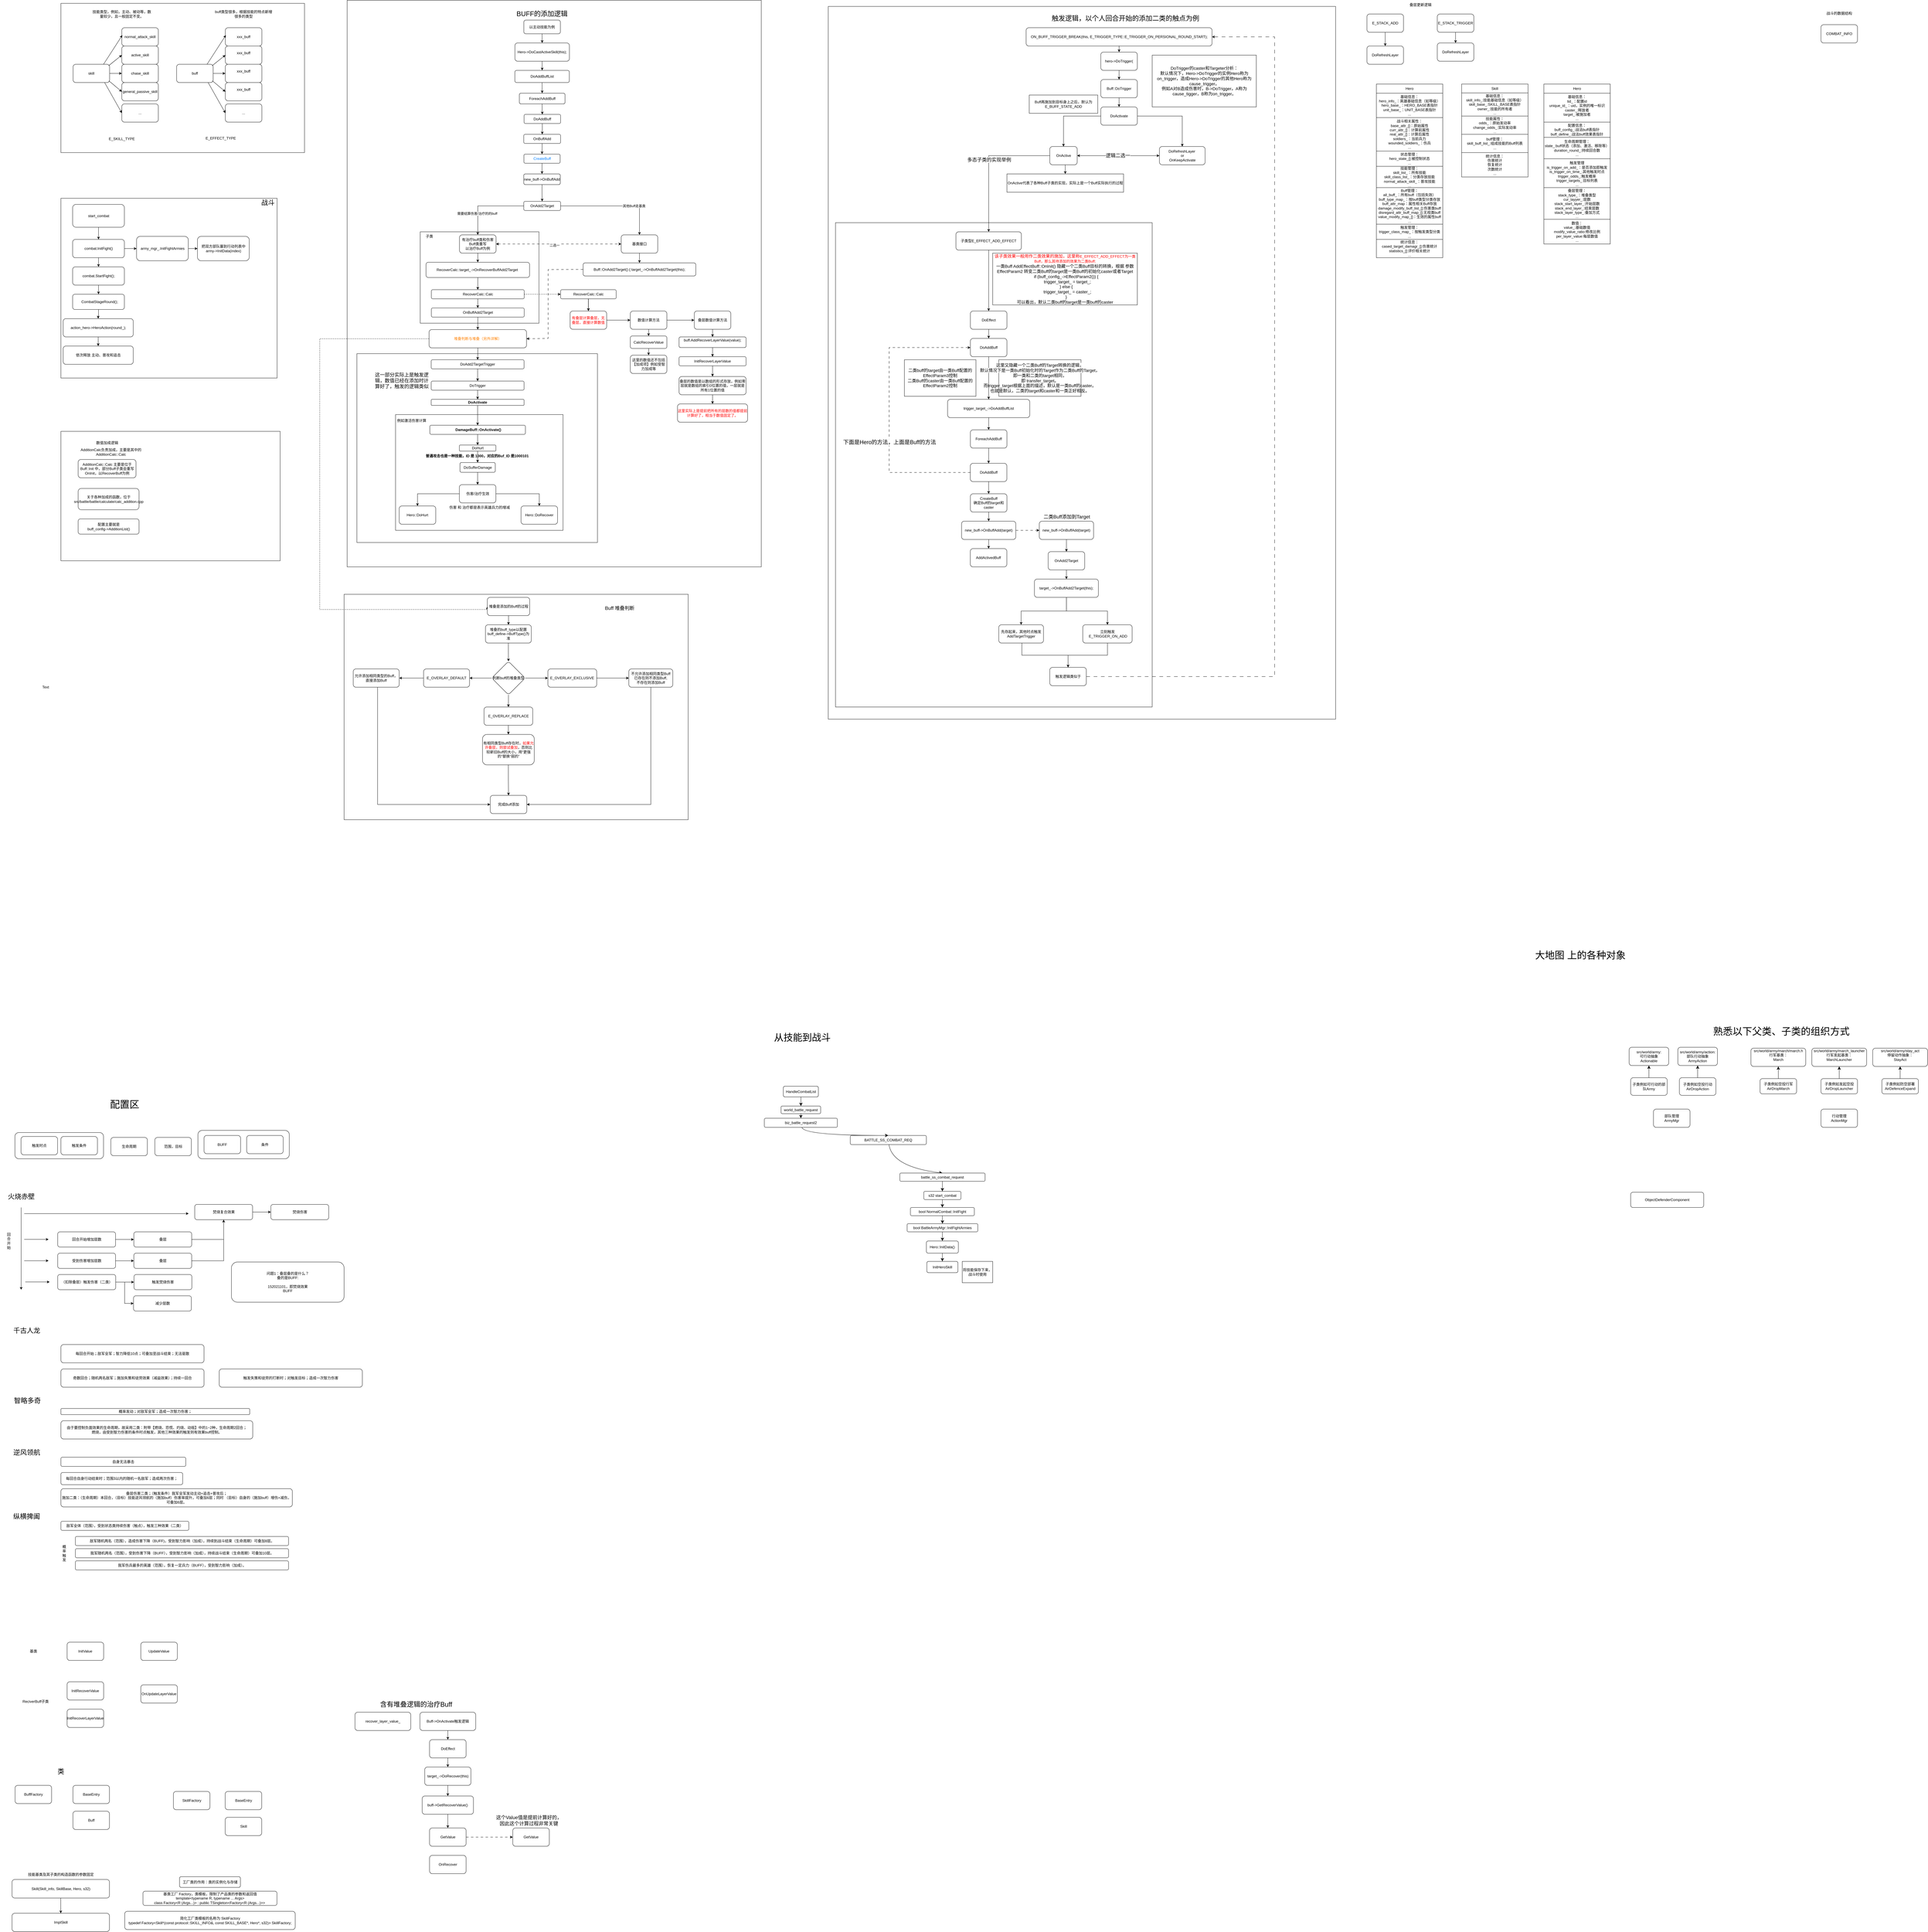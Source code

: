 <mxfile version="28.0.7">
  <diagram name="第 1 页" id="6zWAo-UzQmHNDU4MTRq7">
    <mxGraphModel dx="1813" dy="1979" grid="1" gridSize="10" guides="1" tooltips="1" connect="1" arrows="1" fold="1" page="1" pageScale="1" pageWidth="827" pageHeight="1169" math="0" shadow="0">
      <root>
        <mxCell id="0" />
        <mxCell id="1" parent="0" />
        <mxCell id="o4tlsY2EU9AUbKgZ5aPZ-1" value="skill" style="rounded=1;whiteSpace=wrap;html=1;" parent="1" vertex="1">
          <mxGeometry x="240" y="-830" width="120" height="60" as="geometry" />
        </mxCell>
        <mxCell id="o4tlsY2EU9AUbKgZ5aPZ-4" value="normal_attack_skill" style="rounded=1;whiteSpace=wrap;html=1;" parent="1" vertex="1">
          <mxGeometry x="400" y="-950" width="120" height="60" as="geometry" />
        </mxCell>
        <mxCell id="o4tlsY2EU9AUbKgZ5aPZ-5" value="general_passive_skill" style="rounded=1;whiteSpace=wrap;html=1;" parent="1" vertex="1">
          <mxGeometry x="400" y="-770" width="120" height="60" as="geometry" />
        </mxCell>
        <mxCell id="o4tlsY2EU9AUbKgZ5aPZ-6" value="chase_skill" style="rounded=1;whiteSpace=wrap;html=1;" parent="1" vertex="1">
          <mxGeometry x="400" y="-830" width="120" height="60" as="geometry" />
        </mxCell>
        <mxCell id="o4tlsY2EU9AUbKgZ5aPZ-7" value="active_skill" style="rounded=1;whiteSpace=wrap;html=1;" parent="1" vertex="1">
          <mxGeometry x="400" y="-890" width="120" height="60" as="geometry" />
        </mxCell>
        <mxCell id="o4tlsY2EU9AUbKgZ5aPZ-8" value="..." style="rounded=1;whiteSpace=wrap;html=1;" parent="1" vertex="1">
          <mxGeometry x="400" y="-700" width="120" height="60" as="geometry" />
        </mxCell>
        <mxCell id="o4tlsY2EU9AUbKgZ5aPZ-9" value="" style="endArrow=classic;html=1;rounded=0;entryX=0.014;entryY=0.41;entryDx=0;entryDy=0;entryPerimeter=0;" parent="1" target="o4tlsY2EU9AUbKgZ5aPZ-4" edge="1">
          <mxGeometry width="50" height="50" relative="1" as="geometry">
            <mxPoint x="340" y="-830" as="sourcePoint" />
            <mxPoint x="390" y="-880" as="targetPoint" />
          </mxGeometry>
        </mxCell>
        <mxCell id="o4tlsY2EU9AUbKgZ5aPZ-13" value="" style="endArrow=classic;html=1;rounded=0;entryX=0;entryY=0.5;entryDx=0;entryDy=0;exitX=0.974;exitY=0.076;exitDx=0;exitDy=0;exitPerimeter=0;" parent="1" source="o4tlsY2EU9AUbKgZ5aPZ-1" target="o4tlsY2EU9AUbKgZ5aPZ-7" edge="1">
          <mxGeometry width="50" height="50" relative="1" as="geometry">
            <mxPoint x="350" y="-820" as="sourcePoint" />
            <mxPoint x="412" y="-915" as="targetPoint" />
          </mxGeometry>
        </mxCell>
        <mxCell id="o4tlsY2EU9AUbKgZ5aPZ-14" value="" style="endArrow=classic;html=1;rounded=0;entryX=0;entryY=0.5;entryDx=0;entryDy=0;exitX=1;exitY=0.5;exitDx=0;exitDy=0;" parent="1" source="o4tlsY2EU9AUbKgZ5aPZ-1" target="o4tlsY2EU9AUbKgZ5aPZ-6" edge="1">
          <mxGeometry width="50" height="50" relative="1" as="geometry">
            <mxPoint x="360" y="-810" as="sourcePoint" />
            <mxPoint x="422" y="-905" as="targetPoint" />
          </mxGeometry>
        </mxCell>
        <mxCell id="o4tlsY2EU9AUbKgZ5aPZ-15" value="" style="endArrow=classic;html=1;rounded=0;entryX=0;entryY=0.5;entryDx=0;entryDy=0;exitX=0.98;exitY=0.904;exitDx=0;exitDy=0;exitPerimeter=0;" parent="1" source="o4tlsY2EU9AUbKgZ5aPZ-1" target="o4tlsY2EU9AUbKgZ5aPZ-5" edge="1">
          <mxGeometry width="50" height="50" relative="1" as="geometry">
            <mxPoint x="370" y="-800" as="sourcePoint" />
            <mxPoint x="432" y="-895" as="targetPoint" />
          </mxGeometry>
        </mxCell>
        <mxCell id="o4tlsY2EU9AUbKgZ5aPZ-16" value="" style="endArrow=classic;html=1;rounded=0;entryX=0;entryY=0.5;entryDx=0;entryDy=0;exitX=0.865;exitY=1.007;exitDx=0;exitDy=0;exitPerimeter=0;" parent="1" source="o4tlsY2EU9AUbKgZ5aPZ-1" target="o4tlsY2EU9AUbKgZ5aPZ-8" edge="1">
          <mxGeometry width="50" height="50" relative="1" as="geometry">
            <mxPoint x="320" y="-625" as="sourcePoint" />
            <mxPoint x="382" y="-720" as="targetPoint" />
          </mxGeometry>
        </mxCell>
        <mxCell id="o4tlsY2EU9AUbKgZ5aPZ-18" value="buff" style="rounded=1;whiteSpace=wrap;html=1;" parent="1" vertex="1">
          <mxGeometry x="580" y="-830" width="120" height="60" as="geometry" />
        </mxCell>
        <mxCell id="o4tlsY2EU9AUbKgZ5aPZ-19" value="xxx_buff" style="rounded=1;whiteSpace=wrap;html=1;" parent="1" vertex="1">
          <mxGeometry x="740" y="-950" width="120" height="60" as="geometry" />
        </mxCell>
        <mxCell id="o4tlsY2EU9AUbKgZ5aPZ-20" value="&#xa;&lt;span style=&quot;color: rgb(0, 0, 0); font-family: Helvetica; font-size: 12px; font-style: normal; font-variant-ligatures: normal; font-variant-caps: normal; font-weight: 400; letter-spacing: normal; orphans: 2; text-align: center; text-indent: 0px; text-transform: none; widows: 2; word-spacing: 0px; -webkit-text-stroke-width: 0px; white-space: normal; background-color: rgb(251, 251, 251); text-decoration-thickness: initial; text-decoration-style: initial; text-decoration-color: initial; display: inline !important; float: none;&quot;&gt;xxx_buff&lt;/span&gt;&#xa;&#xa;" style="rounded=1;whiteSpace=wrap;html=1;" parent="1" vertex="1">
          <mxGeometry x="740" y="-770" width="120" height="60" as="geometry" />
        </mxCell>
        <mxCell id="o4tlsY2EU9AUbKgZ5aPZ-21" value="&#xa;&lt;span style=&quot;color: rgb(0, 0, 0); font-family: Helvetica; font-size: 12px; font-style: normal; font-variant-ligatures: normal; font-variant-caps: normal; font-weight: 400; letter-spacing: normal; orphans: 2; text-align: center; text-indent: 0px; text-transform: none; widows: 2; word-spacing: 0px; -webkit-text-stroke-width: 0px; white-space: normal; background-color: rgb(251, 251, 251); text-decoration-thickness: initial; text-decoration-style: initial; text-decoration-color: initial; display: inline !important; float: none;&quot;&gt;xxx_buff&lt;/span&gt;&#xa;&#xa;" style="rounded=1;whiteSpace=wrap;html=1;" parent="1" vertex="1">
          <mxGeometry x="740" y="-830" width="120" height="60" as="geometry" />
        </mxCell>
        <mxCell id="o4tlsY2EU9AUbKgZ5aPZ-22" value="&#xa;&lt;span style=&quot;color: rgb(0, 0, 0); font-family: Helvetica; font-size: 12px; font-style: normal; font-variant-ligatures: normal; font-variant-caps: normal; font-weight: 400; letter-spacing: normal; orphans: 2; text-align: center; text-indent: 0px; text-transform: none; widows: 2; word-spacing: 0px; -webkit-text-stroke-width: 0px; white-space: normal; background-color: rgb(251, 251, 251); text-decoration-thickness: initial; text-decoration-style: initial; text-decoration-color: initial; display: inline !important; float: none;&quot;&gt;xxx_buff&lt;/span&gt;&#xa;&#xa;" style="rounded=1;whiteSpace=wrap;html=1;" parent="1" vertex="1">
          <mxGeometry x="740" y="-890" width="120" height="60" as="geometry" />
        </mxCell>
        <mxCell id="o4tlsY2EU9AUbKgZ5aPZ-23" value="..." style="rounded=1;whiteSpace=wrap;html=1;" parent="1" vertex="1">
          <mxGeometry x="740" y="-700" width="120" height="60" as="geometry" />
        </mxCell>
        <mxCell id="o4tlsY2EU9AUbKgZ5aPZ-24" value="" style="endArrow=classic;html=1;rounded=0;entryX=0.014;entryY=0.41;entryDx=0;entryDy=0;entryPerimeter=0;" parent="1" target="o4tlsY2EU9AUbKgZ5aPZ-19" edge="1">
          <mxGeometry width="50" height="50" relative="1" as="geometry">
            <mxPoint x="680" y="-830" as="sourcePoint" />
            <mxPoint x="730" y="-880" as="targetPoint" />
          </mxGeometry>
        </mxCell>
        <mxCell id="o4tlsY2EU9AUbKgZ5aPZ-25" value="" style="endArrow=classic;html=1;rounded=0;entryX=0;entryY=0.5;entryDx=0;entryDy=0;exitX=0.974;exitY=0.076;exitDx=0;exitDy=0;exitPerimeter=0;" parent="1" source="o4tlsY2EU9AUbKgZ5aPZ-18" target="o4tlsY2EU9AUbKgZ5aPZ-22" edge="1">
          <mxGeometry width="50" height="50" relative="1" as="geometry">
            <mxPoint x="690" y="-820" as="sourcePoint" />
            <mxPoint x="752" y="-915" as="targetPoint" />
          </mxGeometry>
        </mxCell>
        <mxCell id="o4tlsY2EU9AUbKgZ5aPZ-26" value="" style="endArrow=classic;html=1;rounded=0;entryX=0;entryY=0.5;entryDx=0;entryDy=0;exitX=1;exitY=0.5;exitDx=0;exitDy=0;" parent="1" source="o4tlsY2EU9AUbKgZ5aPZ-18" target="o4tlsY2EU9AUbKgZ5aPZ-21" edge="1">
          <mxGeometry width="50" height="50" relative="1" as="geometry">
            <mxPoint x="700" y="-810" as="sourcePoint" />
            <mxPoint x="762" y="-905" as="targetPoint" />
          </mxGeometry>
        </mxCell>
        <mxCell id="o4tlsY2EU9AUbKgZ5aPZ-27" value="" style="endArrow=classic;html=1;rounded=0;entryX=0;entryY=0.5;entryDx=0;entryDy=0;exitX=0.98;exitY=0.904;exitDx=0;exitDy=0;exitPerimeter=0;" parent="1" source="o4tlsY2EU9AUbKgZ5aPZ-18" target="o4tlsY2EU9AUbKgZ5aPZ-20" edge="1">
          <mxGeometry width="50" height="50" relative="1" as="geometry">
            <mxPoint x="710" y="-800" as="sourcePoint" />
            <mxPoint x="772" y="-895" as="targetPoint" />
          </mxGeometry>
        </mxCell>
        <mxCell id="o4tlsY2EU9AUbKgZ5aPZ-28" value="" style="endArrow=classic;html=1;rounded=0;entryX=0;entryY=0.5;entryDx=0;entryDy=0;exitX=0.865;exitY=1.007;exitDx=0;exitDy=0;exitPerimeter=0;" parent="1" source="o4tlsY2EU9AUbKgZ5aPZ-18" target="o4tlsY2EU9AUbKgZ5aPZ-23" edge="1">
          <mxGeometry width="50" height="50" relative="1" as="geometry">
            <mxPoint x="660" y="-625" as="sourcePoint" />
            <mxPoint x="722" y="-720" as="targetPoint" />
          </mxGeometry>
        </mxCell>
        <mxCell id="o4tlsY2EU9AUbKgZ5aPZ-29" value="技能类型，例如，主动、被动等，数量较少，且一般固定不变。" style="text;html=1;align=center;verticalAlign=middle;whiteSpace=wrap;rounded=0;" parent="1" vertex="1">
          <mxGeometry x="300" y="-1010" width="200" height="30" as="geometry" />
        </mxCell>
        <mxCell id="o4tlsY2EU9AUbKgZ5aPZ-30" value="buff类型很多，根据技能的特点新增很多的类型" style="text;html=1;align=center;verticalAlign=middle;whiteSpace=wrap;rounded=0;" parent="1" vertex="1">
          <mxGeometry x="700" y="-1010" width="200" height="30" as="geometry" />
        </mxCell>
        <mxCell id="o4tlsY2EU9AUbKgZ5aPZ-38" style="edgeStyle=orthogonalEdgeStyle;rounded=0;orthogonalLoop=1;jettySize=auto;html=1;entryX=0.5;entryY=0;entryDx=0;entryDy=0;" parent="1" source="o4tlsY2EU9AUbKgZ5aPZ-32" target="o4tlsY2EU9AUbKgZ5aPZ-33" edge="1">
          <mxGeometry relative="1" as="geometry" />
        </mxCell>
        <mxCell id="o4tlsY2EU9AUbKgZ5aPZ-32" value="start_combat" style="rounded=1;whiteSpace=wrap;html=1;" parent="1" vertex="1">
          <mxGeometry x="238.5" y="-370" width="170" height="75" as="geometry" />
        </mxCell>
        <mxCell id="o4tlsY2EU9AUbKgZ5aPZ-35" value="" style="edgeStyle=orthogonalEdgeStyle;rounded=0;orthogonalLoop=1;jettySize=auto;html=1;" parent="1" source="o4tlsY2EU9AUbKgZ5aPZ-33" target="o4tlsY2EU9AUbKgZ5aPZ-34" edge="1">
          <mxGeometry relative="1" as="geometry" />
        </mxCell>
        <mxCell id="o4tlsY2EU9AUbKgZ5aPZ-45" style="edgeStyle=orthogonalEdgeStyle;rounded=0;orthogonalLoop=1;jettySize=auto;html=1;entryX=0.5;entryY=0;entryDx=0;entryDy=0;" parent="1" source="o4tlsY2EU9AUbKgZ5aPZ-33" target="o4tlsY2EU9AUbKgZ5aPZ-43" edge="1">
          <mxGeometry relative="1" as="geometry" />
        </mxCell>
        <mxCell id="o4tlsY2EU9AUbKgZ5aPZ-33" value="combat.InitFight()" style="rounded=1;whiteSpace=wrap;html=1;" parent="1" vertex="1">
          <mxGeometry x="238.5" y="-255" width="170" height="60" as="geometry" />
        </mxCell>
        <mxCell id="o4tlsY2EU9AUbKgZ5aPZ-37" value="" style="edgeStyle=orthogonalEdgeStyle;rounded=0;orthogonalLoop=1;jettySize=auto;html=1;" parent="1" source="o4tlsY2EU9AUbKgZ5aPZ-34" target="o4tlsY2EU9AUbKgZ5aPZ-36" edge="1">
          <mxGeometry relative="1" as="geometry" />
        </mxCell>
        <mxCell id="o4tlsY2EU9AUbKgZ5aPZ-34" value="army_mgr_.InitFightArmies" style="whiteSpace=wrap;html=1;rounded=1;" parent="1" vertex="1">
          <mxGeometry x="448.5" y="-265" width="170" height="80" as="geometry" />
        </mxCell>
        <mxCell id="o4tlsY2EU9AUbKgZ5aPZ-36" value="&lt;div&gt;把双方部队塞到行动列表中&lt;/div&gt;army-&amp;gt;InitData(index)" style="whiteSpace=wrap;html=1;rounded=1;" parent="1" vertex="1">
          <mxGeometry x="648.5" y="-265" width="170" height="80" as="geometry" />
        </mxCell>
        <mxCell id="o4tlsY2EU9AUbKgZ5aPZ-47" value="" style="edgeStyle=orthogonalEdgeStyle;rounded=0;orthogonalLoop=1;jettySize=auto;html=1;" parent="1" source="o4tlsY2EU9AUbKgZ5aPZ-43" target="o4tlsY2EU9AUbKgZ5aPZ-46" edge="1">
          <mxGeometry relative="1" as="geometry" />
        </mxCell>
        <mxCell id="o4tlsY2EU9AUbKgZ5aPZ-43" value="combat.StartFight();" style="whiteSpace=wrap;html=1;rounded=1;" parent="1" vertex="1">
          <mxGeometry x="238.5" y="-165" width="170" height="60" as="geometry" />
        </mxCell>
        <mxCell id="o4tlsY2EU9AUbKgZ5aPZ-49" value="" style="edgeStyle=orthogonalEdgeStyle;rounded=0;orthogonalLoop=1;jettySize=auto;html=1;" parent="1" source="o4tlsY2EU9AUbKgZ5aPZ-46" target="o4tlsY2EU9AUbKgZ5aPZ-48" edge="1">
          <mxGeometry relative="1" as="geometry" />
        </mxCell>
        <mxCell id="o4tlsY2EU9AUbKgZ5aPZ-46" value="&amp;nbsp; CombatStageRound();" style="whiteSpace=wrap;html=1;rounded=1;" parent="1" vertex="1">
          <mxGeometry x="238.5" y="-75" width="170" height="50" as="geometry" />
        </mxCell>
        <mxCell id="o4tlsY2EU9AUbKgZ5aPZ-51" value="" style="edgeStyle=orthogonalEdgeStyle;rounded=0;orthogonalLoop=1;jettySize=auto;html=1;" parent="1" source="o4tlsY2EU9AUbKgZ5aPZ-48" target="o4tlsY2EU9AUbKgZ5aPZ-50" edge="1">
          <mxGeometry relative="1" as="geometry" />
        </mxCell>
        <mxCell id="o4tlsY2EU9AUbKgZ5aPZ-48" value="action_hero-&amp;gt;HeroAction(round_);" style="whiteSpace=wrap;html=1;rounded=1;" parent="1" vertex="1">
          <mxGeometry x="207.5" y="5" width="230" height="60" as="geometry" />
        </mxCell>
        <mxCell id="o4tlsY2EU9AUbKgZ5aPZ-50" value="依次释放 主动、普攻和追击" style="whiteSpace=wrap;html=1;rounded=1;" parent="1" vertex="1">
          <mxGeometry x="207.5" y="95" width="230" height="60" as="geometry" />
        </mxCell>
        <mxCell id="o4tlsY2EU9AUbKgZ5aPZ-317" style="edgeStyle=orthogonalEdgeStyle;rounded=0;orthogonalLoop=1;jettySize=auto;html=1;entryX=0.5;entryY=0;entryDx=0;entryDy=0;" parent="1" source="o4tlsY2EU9AUbKgZ5aPZ-52" target="o4tlsY2EU9AUbKgZ5aPZ-55" edge="1">
          <mxGeometry relative="1" as="geometry" />
        </mxCell>
        <mxCell id="o4tlsY2EU9AUbKgZ5aPZ-52" value="以主动技能为例" style="rounded=1;whiteSpace=wrap;html=1;" parent="1" vertex="1">
          <mxGeometry x="1720.25" y="-975" width="120" height="45" as="geometry" />
        </mxCell>
        <mxCell id="o4tlsY2EU9AUbKgZ5aPZ-58" value="" style="edgeStyle=orthogonalEdgeStyle;rounded=0;orthogonalLoop=1;jettySize=auto;html=1;" parent="1" source="o4tlsY2EU9AUbKgZ5aPZ-55" target="o4tlsY2EU9AUbKgZ5aPZ-57" edge="1">
          <mxGeometry relative="1" as="geometry" />
        </mxCell>
        <mxCell id="o4tlsY2EU9AUbKgZ5aPZ-55" value="Hero-&amp;gt;DoCastActiveSkill(this);" style="rounded=1;whiteSpace=wrap;html=1;" parent="1" vertex="1">
          <mxGeometry x="1691" y="-900" width="179" height="60" as="geometry" />
        </mxCell>
        <mxCell id="o4tlsY2EU9AUbKgZ5aPZ-318" style="edgeStyle=orthogonalEdgeStyle;rounded=0;orthogonalLoop=1;jettySize=auto;html=1;exitX=0.5;exitY=1;exitDx=0;exitDy=0;entryX=0.5;entryY=0;entryDx=0;entryDy=0;" parent="1" source="o4tlsY2EU9AUbKgZ5aPZ-57" target="o4tlsY2EU9AUbKgZ5aPZ-85" edge="1">
          <mxGeometry relative="1" as="geometry" />
        </mxCell>
        <mxCell id="o4tlsY2EU9AUbKgZ5aPZ-57" value="DoAddBuffList" style="rounded=1;whiteSpace=wrap;html=1;" parent="1" vertex="1">
          <mxGeometry x="1690.75" y="-810" width="179" height="40" as="geometry" />
        </mxCell>
        <mxCell id="o4tlsY2EU9AUbKgZ5aPZ-101" value="" style="edgeStyle=orthogonalEdgeStyle;rounded=0;orthogonalLoop=1;jettySize=auto;html=1;" parent="1" source="o4tlsY2EU9AUbKgZ5aPZ-68" target="o4tlsY2EU9AUbKgZ5aPZ-100" edge="1">
          <mxGeometry relative="1" as="geometry" />
        </mxCell>
        <mxCell id="o4tlsY2EU9AUbKgZ5aPZ-68" value="&lt;div&gt;RecoverCalc::target_-&amp;gt;OnRecoverBuffAdd2Target&amp;nbsp;&lt;br&gt;&lt;/div&gt;" style="rounded=1;whiteSpace=wrap;html=1;" parent="1" vertex="1">
          <mxGeometry x="1399" y="-180" width="340" height="50" as="geometry" />
        </mxCell>
        <mxCell id="o4tlsY2EU9AUbKgZ5aPZ-69" value="&amp;nbsp;Buff::OnAdd2Target() { target_-&amp;gt;OnBuffAdd2Target(this);&amp;nbsp;" style="rounded=1;whiteSpace=wrap;html=1;" parent="1" vertex="1">
          <mxGeometry x="1915" y="-178" width="370" height="43" as="geometry" />
        </mxCell>
        <mxCell id="o4tlsY2EU9AUbKgZ5aPZ-70" value="" style="rounded=0;whiteSpace=wrap;html=1;fillColor=none;" parent="1" vertex="1">
          <mxGeometry x="200" y="-1030" width="800" height="490" as="geometry" />
        </mxCell>
        <mxCell id="o4tlsY2EU9AUbKgZ5aPZ-71" value="E_SKILL_TYPE" style="text;html=1;align=center;verticalAlign=middle;whiteSpace=wrap;rounded=0;" parent="1" vertex="1">
          <mxGeometry x="305" y="-620" width="190" height="70" as="geometry" />
        </mxCell>
        <mxCell id="o4tlsY2EU9AUbKgZ5aPZ-72" value="&lt;table style=&quot;border-collapse:&lt;br/&gt; collapse;width:206pt&quot; width=&quot;274&quot; cellspacing=&quot;0&quot; cellpadding=&quot;0&quot; border=&quot;0&quot;&gt;&lt;tbody&gt;&lt;tr style=&quot;height:14.25pt&quot; height=&quot;19&quot;&gt;&lt;br/&gt;  &lt;td style=&quot;height:14.25pt;width:206pt&quot; width=&quot;274&quot; class=&quot;xl66&quot; height=&quot;19&quot;&gt;E_EFFECT_TYPE&lt;/td&gt;&lt;/tr&gt;&lt;/tbody&gt;&lt;/table&gt;" style="text;html=1;align=center;verticalAlign=middle;whiteSpace=wrap;rounded=0;" parent="1" vertex="1">
          <mxGeometry x="640" y="-610" width="170" height="30" as="geometry" />
        </mxCell>
        <mxCell id="o4tlsY2EU9AUbKgZ5aPZ-75" value="" style="edgeStyle=orthogonalEdgeStyle;rounded=0;orthogonalLoop=1;jettySize=auto;html=1;" parent="1" source="o4tlsY2EU9AUbKgZ5aPZ-73" target="o4tlsY2EU9AUbKgZ5aPZ-74" edge="1">
          <mxGeometry relative="1" as="geometry" />
        </mxCell>
        <mxCell id="o4tlsY2EU9AUbKgZ5aPZ-77" value="" style="edgeStyle=orthogonalEdgeStyle;rounded=0;orthogonalLoop=1;jettySize=auto;html=1;" parent="1" source="o4tlsY2EU9AUbKgZ5aPZ-73" target="o4tlsY2EU9AUbKgZ5aPZ-76" edge="1">
          <mxGeometry relative="1" as="geometry" />
        </mxCell>
        <mxCell id="o4tlsY2EU9AUbKgZ5aPZ-73" value="伤害/治疗生效" style="rounded=1;whiteSpace=wrap;html=1;" parent="1" vertex="1">
          <mxGeometry x="1508.5" y="550" width="120" height="60" as="geometry" />
        </mxCell>
        <mxCell id="o4tlsY2EU9AUbKgZ5aPZ-74" value="Hero::DoHurt" style="rounded=1;whiteSpace=wrap;html=1;" parent="1" vertex="1">
          <mxGeometry x="1311" y="620" width="120" height="60" as="geometry" />
        </mxCell>
        <mxCell id="o4tlsY2EU9AUbKgZ5aPZ-76" value="Hero::DoRecover" style="rounded=1;whiteSpace=wrap;html=1;" parent="1" vertex="1">
          <mxGeometry x="1711" y="620" width="120" height="60" as="geometry" />
        </mxCell>
        <mxCell id="o4tlsY2EU9AUbKgZ5aPZ-78" value="伤害 和 治疗都是表示英雄兵力的增减" style="text;html=1;align=center;verticalAlign=middle;whiteSpace=wrap;rounded=0;" parent="1" vertex="1">
          <mxGeometry x="1422" y="620" width="306" height="10" as="geometry" />
        </mxCell>
        <mxCell id="o4tlsY2EU9AUbKgZ5aPZ-115" style="edgeStyle=orthogonalEdgeStyle;rounded=0;orthogonalLoop=1;jettySize=auto;html=1;entryX=0.5;entryY=0;entryDx=0;entryDy=0;" parent="1" source="o4tlsY2EU9AUbKgZ5aPZ-79" target="o4tlsY2EU9AUbKgZ5aPZ-73" edge="1">
          <mxGeometry relative="1" as="geometry" />
        </mxCell>
        <mxCell id="o4tlsY2EU9AUbKgZ5aPZ-79" value="DoSufferDamage" style="rounded=1;whiteSpace=wrap;html=1;" parent="1" vertex="1">
          <mxGeometry x="1510.5" y="477.5" width="116" height="32" as="geometry" />
        </mxCell>
        <mxCell id="o4tlsY2EU9AUbKgZ5aPZ-114" style="edgeStyle=orthogonalEdgeStyle;rounded=0;orthogonalLoop=1;jettySize=auto;html=1;entryX=0.5;entryY=0;entryDx=0;entryDy=0;" parent="1" source="o4tlsY2EU9AUbKgZ5aPZ-80" target="o4tlsY2EU9AUbKgZ5aPZ-79" edge="1">
          <mxGeometry relative="1" as="geometry" />
        </mxCell>
        <mxCell id="o4tlsY2EU9AUbKgZ5aPZ-80" value="DoHurt" style="rounded=1;whiteSpace=wrap;html=1;" parent="1" vertex="1">
          <mxGeometry x="1508.5" y="420" width="120" height="20" as="geometry" />
        </mxCell>
        <mxCell id="o4tlsY2EU9AUbKgZ5aPZ-81" value="&lt;b&gt;普通攻击也是一种技能，ID 是 1000，对应的Buf_ID 是1000101&lt;/b&gt;" style="text;html=1;align=center;verticalAlign=middle;whiteSpace=wrap;rounded=0;" parent="1" vertex="1">
          <mxGeometry x="1367" y="441" width="400" height="30" as="geometry" />
        </mxCell>
        <mxCell id="o4tlsY2EU9AUbKgZ5aPZ-319" style="edgeStyle=orthogonalEdgeStyle;rounded=0;orthogonalLoop=1;jettySize=auto;html=1;entryX=0.5;entryY=0;entryDx=0;entryDy=0;" parent="1" source="o4tlsY2EU9AUbKgZ5aPZ-85" target="o4tlsY2EU9AUbKgZ5aPZ-86" edge="1">
          <mxGeometry relative="1" as="geometry" />
        </mxCell>
        <mxCell id="o4tlsY2EU9AUbKgZ5aPZ-85" value="ForeachAddBuff" style="rounded=1;whiteSpace=wrap;html=1;" parent="1" vertex="1">
          <mxGeometry x="1705.5" y="-735" width="150" height="35" as="geometry" />
        </mxCell>
        <mxCell id="o4tlsY2EU9AUbKgZ5aPZ-89" value="" style="edgeStyle=orthogonalEdgeStyle;rounded=0;orthogonalLoop=1;jettySize=auto;html=1;" parent="1" source="o4tlsY2EU9AUbKgZ5aPZ-86" target="o4tlsY2EU9AUbKgZ5aPZ-88" edge="1">
          <mxGeometry relative="1" as="geometry" />
        </mxCell>
        <mxCell id="o4tlsY2EU9AUbKgZ5aPZ-86" value="DoAddBuff" style="rounded=1;whiteSpace=wrap;html=1;" parent="1" vertex="1">
          <mxGeometry x="1721" y="-665.5" width="120" height="30" as="geometry" />
        </mxCell>
        <mxCell id="o4tlsY2EU9AUbKgZ5aPZ-321" style="edgeStyle=orthogonalEdgeStyle;rounded=0;orthogonalLoop=1;jettySize=auto;html=1;exitX=0.5;exitY=1;exitDx=0;exitDy=0;entryX=0.5;entryY=0;entryDx=0;entryDy=0;" parent="1" source="o4tlsY2EU9AUbKgZ5aPZ-88" target="o4tlsY2EU9AUbKgZ5aPZ-320" edge="1">
          <mxGeometry relative="1" as="geometry" />
        </mxCell>
        <mxCell id="o4tlsY2EU9AUbKgZ5aPZ-88" value="OnBuffAdd" style="rounded=1;whiteSpace=wrap;html=1;" parent="1" vertex="1">
          <mxGeometry x="1720" y="-600" width="121" height="30" as="geometry" />
        </mxCell>
        <mxCell id="o4tlsY2EU9AUbKgZ5aPZ-92" style="edgeStyle=orthogonalEdgeStyle;rounded=0;orthogonalLoop=1;jettySize=auto;html=1;exitX=0;exitY=0.5;exitDx=0;exitDy=0;entryX=0.5;entryY=0;entryDx=0;entryDy=0;" parent="1" source="o4tlsY2EU9AUbKgZ5aPZ-90" target="o4tlsY2EU9AUbKgZ5aPZ-96" edge="1">
          <mxGeometry relative="1" as="geometry">
            <mxPoint x="1618.5" y="-265.08" as="targetPoint" />
            <mxPoint x="1688.5" y="-360.003" as="sourcePoint" />
          </mxGeometry>
        </mxCell>
        <mxCell id="o4tlsY2EU9AUbKgZ5aPZ-94" value="需要结算伤害/治疗的的buff" style="edgeLabel;html=1;align=center;verticalAlign=middle;resizable=0;points=[];" parent="o4tlsY2EU9AUbKgZ5aPZ-92" vertex="1" connectable="0">
          <mxGeometry x="0.5" y="-3" relative="1" as="geometry">
            <mxPoint x="1" y="-9" as="offset" />
          </mxGeometry>
        </mxCell>
        <mxCell id="o4tlsY2EU9AUbKgZ5aPZ-328" style="edgeStyle=orthogonalEdgeStyle;rounded=0;orthogonalLoop=1;jettySize=auto;html=1;" parent="1" source="o4tlsY2EU9AUbKgZ5aPZ-90" target="o4tlsY2EU9AUbKgZ5aPZ-97" edge="1">
          <mxGeometry relative="1" as="geometry" />
        </mxCell>
        <mxCell id="o4tlsY2EU9AUbKgZ5aPZ-329" value="其他Buff走基类" style="edgeLabel;html=1;align=center;verticalAlign=middle;resizable=0;points=[];" parent="o4tlsY2EU9AUbKgZ5aPZ-328" vertex="1" connectable="0">
          <mxGeometry x="0.361" relative="1" as="geometry">
            <mxPoint as="offset" />
          </mxGeometry>
        </mxCell>
        <mxCell id="o4tlsY2EU9AUbKgZ5aPZ-90" value="OnAdd2Target" style="rounded=1;whiteSpace=wrap;html=1;" parent="1" vertex="1">
          <mxGeometry x="1720" y="-380" width="121" height="30" as="geometry" />
        </mxCell>
        <mxCell id="o4tlsY2EU9AUbKgZ5aPZ-327" style="edgeStyle=orthogonalEdgeStyle;rounded=0;orthogonalLoop=1;jettySize=auto;html=1;" parent="1" source="o4tlsY2EU9AUbKgZ5aPZ-96" target="o4tlsY2EU9AUbKgZ5aPZ-68" edge="1">
          <mxGeometry relative="1" as="geometry" />
        </mxCell>
        <mxCell id="o4tlsY2EU9AUbKgZ5aPZ-96" value="有治疗buff类和伤害Buff类重写&lt;div&gt;以治疗Buff为例&lt;/div&gt;" style="rounded=1;whiteSpace=wrap;html=1;" parent="1" vertex="1">
          <mxGeometry x="1509" y="-270" width="120" height="60" as="geometry" />
        </mxCell>
        <mxCell id="o4tlsY2EU9AUbKgZ5aPZ-331" style="edgeStyle=orthogonalEdgeStyle;rounded=0;orthogonalLoop=1;jettySize=auto;html=1;entryX=0.5;entryY=0;entryDx=0;entryDy=0;" parent="1" source="o4tlsY2EU9AUbKgZ5aPZ-97" target="o4tlsY2EU9AUbKgZ5aPZ-69" edge="1">
          <mxGeometry relative="1" as="geometry" />
        </mxCell>
        <mxCell id="o4tlsY2EU9AUbKgZ5aPZ-97" value="基类接口" style="rounded=1;whiteSpace=wrap;html=1;" parent="1" vertex="1">
          <mxGeometry x="2040" y="-270" width="120" height="60" as="geometry" />
        </mxCell>
        <mxCell id="o4tlsY2EU9AUbKgZ5aPZ-105" value="" style="edgeStyle=orthogonalEdgeStyle;rounded=0;orthogonalLoop=1;jettySize=auto;html=1;" parent="1" source="o4tlsY2EU9AUbKgZ5aPZ-100" target="o4tlsY2EU9AUbKgZ5aPZ-104" edge="1">
          <mxGeometry relative="1" as="geometry" />
        </mxCell>
        <mxCell id="o4tlsY2EU9AUbKgZ5aPZ-334" style="edgeStyle=orthogonalEdgeStyle;rounded=0;orthogonalLoop=1;jettySize=auto;html=1;exitX=1;exitY=0.5;exitDx=0;exitDy=0;dashed=1;" parent="1" source="o4tlsY2EU9AUbKgZ5aPZ-100" target="o4tlsY2EU9AUbKgZ5aPZ-333" edge="1">
          <mxGeometry relative="1" as="geometry" />
        </mxCell>
        <mxCell id="o4tlsY2EU9AUbKgZ5aPZ-100" value="&lt;div&gt;RecoverCalc::Calc&lt;br&gt;&lt;/div&gt;" style="rounded=1;whiteSpace=wrap;html=1;" parent="1" vertex="1">
          <mxGeometry x="1416.5" y="-90" width="305" height="30" as="geometry" />
        </mxCell>
        <mxCell id="o4tlsY2EU9AUbKgZ5aPZ-407" value="" style="edgeStyle=orthogonalEdgeStyle;rounded=0;orthogonalLoop=1;jettySize=auto;html=1;" parent="1" source="o4tlsY2EU9AUbKgZ5aPZ-104" target="o4tlsY2EU9AUbKgZ5aPZ-406" edge="1">
          <mxGeometry relative="1" as="geometry" />
        </mxCell>
        <mxCell id="o4tlsY2EU9AUbKgZ5aPZ-104" value="&lt;div&gt;OnBuffAdd2Target&lt;br&gt;&lt;/div&gt;" style="rounded=1;whiteSpace=wrap;html=1;" parent="1" vertex="1">
          <mxGeometry x="1416.5" y="-30" width="305" height="30" as="geometry" />
        </mxCell>
        <mxCell id="o4tlsY2EU9AUbKgZ5aPZ-109" value="" style="edgeStyle=orthogonalEdgeStyle;rounded=0;orthogonalLoop=1;jettySize=auto;html=1;" parent="1" source="o4tlsY2EU9AUbKgZ5aPZ-106" target="o4tlsY2EU9AUbKgZ5aPZ-108" edge="1">
          <mxGeometry relative="1" as="geometry" />
        </mxCell>
        <mxCell id="o4tlsY2EU9AUbKgZ5aPZ-106" value="&lt;div&gt;DoAdd2TargetTrigger&lt;br&gt;&lt;/div&gt;" style="rounded=1;whiteSpace=wrap;html=1;" parent="1" vertex="1">
          <mxGeometry x="1416" y="140" width="305" height="30" as="geometry" />
        </mxCell>
        <mxCell id="o4tlsY2EU9AUbKgZ5aPZ-111" value="" style="edgeStyle=orthogonalEdgeStyle;rounded=0;orthogonalLoop=1;jettySize=auto;html=1;" parent="1" source="o4tlsY2EU9AUbKgZ5aPZ-108" target="o4tlsY2EU9AUbKgZ5aPZ-110" edge="1">
          <mxGeometry relative="1" as="geometry" />
        </mxCell>
        <mxCell id="o4tlsY2EU9AUbKgZ5aPZ-108" value="&lt;div&gt;DoTrigger&lt;br&gt;&lt;/div&gt;" style="rounded=1;whiteSpace=wrap;html=1;" parent="1" vertex="1">
          <mxGeometry x="1416" y="210" width="305" height="30" as="geometry" />
        </mxCell>
        <mxCell id="o4tlsY2EU9AUbKgZ5aPZ-404" style="edgeStyle=orthogonalEdgeStyle;rounded=0;orthogonalLoop=1;jettySize=auto;html=1;" parent="1" source="o4tlsY2EU9AUbKgZ5aPZ-110" target="o4tlsY2EU9AUbKgZ5aPZ-112" edge="1">
          <mxGeometry relative="1" as="geometry" />
        </mxCell>
        <mxCell id="o4tlsY2EU9AUbKgZ5aPZ-110" value="&lt;div&gt;&lt;b&gt;DoActivate&lt;/b&gt;&lt;br&gt;&lt;/div&gt;" style="rounded=1;whiteSpace=wrap;html=1;" parent="1" vertex="1">
          <mxGeometry x="1416" y="270" width="305" height="20" as="geometry" />
        </mxCell>
        <mxCell id="o4tlsY2EU9AUbKgZ5aPZ-117" style="edgeStyle=orthogonalEdgeStyle;rounded=0;orthogonalLoop=1;jettySize=auto;html=1;entryX=0.5;entryY=0;entryDx=0;entryDy=0;" parent="1" source="o4tlsY2EU9AUbKgZ5aPZ-112" target="o4tlsY2EU9AUbKgZ5aPZ-80" edge="1">
          <mxGeometry relative="1" as="geometry" />
        </mxCell>
        <mxCell id="o4tlsY2EU9AUbKgZ5aPZ-112" value="&lt;div&gt;&lt;b&gt;&amp;nbsp;DamageBuff::OnActivate()&lt;/b&gt;&lt;br&gt;&lt;/div&gt;" style="rounded=1;whiteSpace=wrap;html=1;" parent="1" vertex="1">
          <mxGeometry x="1411.5" y="355" width="314" height="30" as="geometry" />
        </mxCell>
        <mxCell id="o4tlsY2EU9AUbKgZ5aPZ-120" value="例如激活伤害计算" style="text;html=1;align=center;verticalAlign=middle;whiteSpace=wrap;rounded=0;" parent="1" vertex="1">
          <mxGeometry x="1293.5" y="325" width="115.5" height="30" as="geometry" />
        </mxCell>
        <mxCell id="o4tlsY2EU9AUbKgZ5aPZ-122" value="" style="rounded=0;whiteSpace=wrap;html=1;fillColor=none;" parent="1" vertex="1">
          <mxGeometry x="200" y="-390" width="710" height="590" as="geometry" />
        </mxCell>
        <mxCell id="o4tlsY2EU9AUbKgZ5aPZ-123" value="战斗" style="text;html=1;align=center;verticalAlign=middle;whiteSpace=wrap;rounded=0;strokeWidth=11;fontSize=22;" parent="1" vertex="1">
          <mxGeometry x="850" y="-390" width="60" height="30" as="geometry" />
        </mxCell>
        <mxCell id="o4tlsY2EU9AUbKgZ5aPZ-124" value="" style="rounded=0;whiteSpace=wrap;html=1;fillColor=none;" parent="1" vertex="1">
          <mxGeometry x="1140" y="-1040" width="1360" height="1860" as="geometry" />
        </mxCell>
        <mxCell id="o4tlsY2EU9AUbKgZ5aPZ-125" value="BUFF的添加逻辑" style="text;html=1;align=center;verticalAlign=middle;whiteSpace=wrap;rounded=0;fontSize=22;" parent="1" vertex="1">
          <mxGeometry x="1654.75" y="-1015" width="250" height="40" as="geometry" />
        </mxCell>
        <mxCell id="o4tlsY2EU9AUbKgZ5aPZ-128" value="火烧赤壁" style="text;html=1;align=center;verticalAlign=middle;whiteSpace=wrap;rounded=0;fontSize=22;" parent="1" vertex="1">
          <mxGeometry y="2873" width="140" height="30" as="geometry" />
        </mxCell>
        <mxCell id="o4tlsY2EU9AUbKgZ5aPZ-136" style="edgeStyle=orthogonalEdgeStyle;rounded=0;orthogonalLoop=1;jettySize=auto;html=1;exitX=1;exitY=0.5;exitDx=0;exitDy=0;" parent="1" source="o4tlsY2EU9AUbKgZ5aPZ-130" target="o4tlsY2EU9AUbKgZ5aPZ-131" edge="1">
          <mxGeometry relative="1" as="geometry" />
        </mxCell>
        <mxCell id="o4tlsY2EU9AUbKgZ5aPZ-130" value="焚烧复合效果" style="rounded=1;whiteSpace=wrap;html=1;" parent="1" vertex="1">
          <mxGeometry x="639.5" y="2913" width="190" height="50" as="geometry" />
        </mxCell>
        <mxCell id="o4tlsY2EU9AUbKgZ5aPZ-131" value="焚烧伤害" style="rounded=1;whiteSpace=wrap;html=1;" parent="1" vertex="1">
          <mxGeometry x="889.5" y="2913" width="190" height="50" as="geometry" />
        </mxCell>
        <mxCell id="o4tlsY2EU9AUbKgZ5aPZ-137" style="edgeStyle=orthogonalEdgeStyle;rounded=0;orthogonalLoop=1;jettySize=auto;html=1;exitX=1;exitY=0.5;exitDx=0;exitDy=0;entryX=0;entryY=0.5;entryDx=0;entryDy=0;" parent="1" source="o4tlsY2EU9AUbKgZ5aPZ-132" target="o4tlsY2EU9AUbKgZ5aPZ-133" edge="1">
          <mxGeometry relative="1" as="geometry" />
        </mxCell>
        <mxCell id="o4tlsY2EU9AUbKgZ5aPZ-132" value="回合开始增加层数" style="rounded=1;whiteSpace=wrap;html=1;" parent="1" vertex="1">
          <mxGeometry x="189.5" y="3003" width="190" height="50" as="geometry" />
        </mxCell>
        <mxCell id="o4tlsY2EU9AUbKgZ5aPZ-141" style="edgeStyle=orthogonalEdgeStyle;rounded=0;orthogonalLoop=1;jettySize=auto;html=1;exitX=1;exitY=0.5;exitDx=0;exitDy=0;entryX=0.5;entryY=1;entryDx=0;entryDy=0;" parent="1" source="o4tlsY2EU9AUbKgZ5aPZ-133" target="o4tlsY2EU9AUbKgZ5aPZ-130" edge="1">
          <mxGeometry relative="1" as="geometry" />
        </mxCell>
        <mxCell id="o4tlsY2EU9AUbKgZ5aPZ-133" value="叠层" style="rounded=1;whiteSpace=wrap;html=1;" parent="1" vertex="1">
          <mxGeometry x="439.5" y="3003" width="190" height="50" as="geometry" />
        </mxCell>
        <mxCell id="o4tlsY2EU9AUbKgZ5aPZ-138" style="edgeStyle=orthogonalEdgeStyle;rounded=0;orthogonalLoop=1;jettySize=auto;html=1;exitX=1;exitY=0.5;exitDx=0;exitDy=0;entryX=0;entryY=0.5;entryDx=0;entryDy=0;" parent="1" source="o4tlsY2EU9AUbKgZ5aPZ-134" target="o4tlsY2EU9AUbKgZ5aPZ-135" edge="1">
          <mxGeometry relative="1" as="geometry" />
        </mxCell>
        <mxCell id="o4tlsY2EU9AUbKgZ5aPZ-134" value="受到伤害增加层数" style="rounded=1;whiteSpace=wrap;html=1;" parent="1" vertex="1">
          <mxGeometry x="189.5" y="3073" width="190" height="50" as="geometry" />
        </mxCell>
        <mxCell id="o4tlsY2EU9AUbKgZ5aPZ-142" style="edgeStyle=orthogonalEdgeStyle;rounded=0;orthogonalLoop=1;jettySize=auto;html=1;exitX=1;exitY=0.5;exitDx=0;exitDy=0;entryX=0.5;entryY=1;entryDx=0;entryDy=0;" parent="1" source="o4tlsY2EU9AUbKgZ5aPZ-135" target="o4tlsY2EU9AUbKgZ5aPZ-130" edge="1">
          <mxGeometry relative="1" as="geometry">
            <mxPoint x="739.5" y="2963" as="targetPoint" />
          </mxGeometry>
        </mxCell>
        <mxCell id="o4tlsY2EU9AUbKgZ5aPZ-135" value="叠层" style="rounded=1;whiteSpace=wrap;html=1;" parent="1" vertex="1">
          <mxGeometry x="439.5" y="3073" width="190" height="50" as="geometry" />
        </mxCell>
        <mxCell id="o4tlsY2EU9AUbKgZ5aPZ-143" value="" style="endArrow=classic;html=1;rounded=0;" parent="1" edge="1">
          <mxGeometry width="50" height="50" relative="1" as="geometry">
            <mxPoint x="79.5" y="2943" as="sourcePoint" />
            <mxPoint x="619.5" y="2943" as="targetPoint" />
          </mxGeometry>
        </mxCell>
        <mxCell id="o4tlsY2EU9AUbKgZ5aPZ-144" value="" style="endArrow=classic;html=1;rounded=0;" parent="1" edge="1">
          <mxGeometry width="50" height="50" relative="1" as="geometry">
            <mxPoint x="69.5" y="2923" as="sourcePoint" />
            <mxPoint x="69.5" y="3193" as="targetPoint" />
          </mxGeometry>
        </mxCell>
        <mxCell id="o4tlsY2EU9AUbKgZ5aPZ-145" value="" style="endArrow=classic;html=1;rounded=0;" parent="1" edge="1">
          <mxGeometry width="50" height="50" relative="1" as="geometry">
            <mxPoint x="79.5" y="3097.7" as="sourcePoint" />
            <mxPoint x="159.5" y="3097.7" as="targetPoint" />
          </mxGeometry>
        </mxCell>
        <mxCell id="o4tlsY2EU9AUbKgZ5aPZ-146" value="" style="endArrow=classic;html=1;rounded=0;" parent="1" edge="1">
          <mxGeometry width="50" height="50" relative="1" as="geometry">
            <mxPoint x="79.5" y="3027.7" as="sourcePoint" />
            <mxPoint x="159.5" y="3027.7" as="targetPoint" />
          </mxGeometry>
        </mxCell>
        <mxCell id="o4tlsY2EU9AUbKgZ5aPZ-147" value="回合开始" style="text;html=1;align=center;verticalAlign=middle;whiteSpace=wrap;rounded=0;" parent="1" vertex="1">
          <mxGeometry x="17.5" y="2963" width="22" height="140" as="geometry" />
        </mxCell>
        <mxCell id="o4tlsY2EU9AUbKgZ5aPZ-152" style="edgeStyle=orthogonalEdgeStyle;rounded=0;orthogonalLoop=1;jettySize=auto;html=1;exitX=1;exitY=0.5;exitDx=0;exitDy=0;entryX=0;entryY=0.5;entryDx=0;entryDy=0;" parent="1" source="o4tlsY2EU9AUbKgZ5aPZ-148" target="o4tlsY2EU9AUbKgZ5aPZ-150" edge="1">
          <mxGeometry relative="1" as="geometry" />
        </mxCell>
        <mxCell id="o4tlsY2EU9AUbKgZ5aPZ-153" style="edgeStyle=orthogonalEdgeStyle;rounded=0;orthogonalLoop=1;jettySize=auto;html=1;entryX=0;entryY=0.5;entryDx=0;entryDy=0;" parent="1" source="o4tlsY2EU9AUbKgZ5aPZ-148" target="o4tlsY2EU9AUbKgZ5aPZ-151" edge="1">
          <mxGeometry relative="1" as="geometry" />
        </mxCell>
        <mxCell id="o4tlsY2EU9AUbKgZ5aPZ-148" value="（扣除叠层）触发伤害（二类）" style="rounded=1;whiteSpace=wrap;html=1;" parent="1" vertex="1">
          <mxGeometry x="189.5" y="3143" width="190.5" height="50" as="geometry" />
        </mxCell>
        <mxCell id="o4tlsY2EU9AUbKgZ5aPZ-149" value="" style="endArrow=classic;html=1;rounded=0;" parent="1" edge="1">
          <mxGeometry width="50" height="50" relative="1" as="geometry">
            <mxPoint x="83" y="3167.47" as="sourcePoint" />
            <mxPoint x="163" y="3167.47" as="targetPoint" />
          </mxGeometry>
        </mxCell>
        <mxCell id="o4tlsY2EU9AUbKgZ5aPZ-150" value="触发焚烧伤害" style="rounded=1;whiteSpace=wrap;html=1;" parent="1" vertex="1">
          <mxGeometry x="440" y="3143" width="190" height="50" as="geometry" />
        </mxCell>
        <mxCell id="o4tlsY2EU9AUbKgZ5aPZ-151" value="减少层数" style="rounded=1;whiteSpace=wrap;html=1;" parent="1" vertex="1">
          <mxGeometry x="438.5" y="3213" width="190" height="50" as="geometry" />
        </mxCell>
        <mxCell id="o4tlsY2EU9AUbKgZ5aPZ-156" value="问题1：叠层叠的是什么？&lt;div&gt;叠的是BUFF:&lt;/div&gt;&lt;table style=&quot;border-collapse:&lt;br/&gt; collapse;width:106pt&quot; width=&quot;141&quot; cellspacing=&quot;0&quot; cellpadding=&quot;0&quot; border=&quot;0&quot;&gt;&lt;tbody&gt;&lt;tr style=&quot;height:16.5pt&quot; height=&quot;22&quot;&gt;&lt;br/&gt;  &lt;td style=&quot;height:16.5pt;width:106pt&quot; width=&quot;141&quot; class=&quot;xl68&quot; height=&quot;22&quot;&gt;152021101，即焚烧效果BUFF&lt;/td&gt;&lt;/tr&gt;&lt;/tbody&gt;&lt;/table&gt;" style="rounded=1;whiteSpace=wrap;html=1;" parent="1" vertex="1">
          <mxGeometry x="760" y="3102" width="370" height="132" as="geometry" />
        </mxCell>
        <mxCell id="o4tlsY2EU9AUbKgZ5aPZ-157" value="千古人龙" style="text;html=1;align=center;verticalAlign=middle;whiteSpace=wrap;rounded=0;fontSize=22;" parent="1" vertex="1">
          <mxGeometry x="17.5" y="3313" width="140" height="30" as="geometry" />
        </mxCell>
        <mxCell id="o4tlsY2EU9AUbKgZ5aPZ-159" value="每回合开始；敌军全军；智力降低10点；可叠加至战斗结束；无法驱散" style="rounded=1;whiteSpace=wrap;html=1;" parent="1" vertex="1">
          <mxGeometry x="200" y="3373" width="470" height="60" as="geometry" />
        </mxCell>
        <mxCell id="o4tlsY2EU9AUbKgZ5aPZ-160" value="触发时点" style="rounded=1;whiteSpace=wrap;html=1;" parent="1" vertex="1">
          <mxGeometry x="69" y="2690" width="120" height="60" as="geometry" />
        </mxCell>
        <mxCell id="o4tlsY2EU9AUbKgZ5aPZ-161" value="范围，目标" style="rounded=1;whiteSpace=wrap;html=1;" parent="1" vertex="1">
          <mxGeometry x="508.5" y="2693" width="120" height="60" as="geometry" />
        </mxCell>
        <mxCell id="o4tlsY2EU9AUbKgZ5aPZ-162" value="BUFF" style="rounded=1;whiteSpace=wrap;html=1;" parent="1" vertex="1">
          <mxGeometry x="670" y="2686.5" width="120" height="60" as="geometry" />
        </mxCell>
        <mxCell id="o4tlsY2EU9AUbKgZ5aPZ-163" value="条件" style="rounded=1;whiteSpace=wrap;html=1;" parent="1" vertex="1">
          <mxGeometry x="810" y="2686.5" width="120" height="60" as="geometry" />
        </mxCell>
        <mxCell id="o4tlsY2EU9AUbKgZ5aPZ-165" value="奇数回合；随机两名敌军；施加失策和徒劳效果（减益效果）；持续一回合" style="rounded=1;whiteSpace=wrap;html=1;" parent="1" vertex="1">
          <mxGeometry x="200" y="3453" width="470" height="60" as="geometry" />
        </mxCell>
        <mxCell id="o4tlsY2EU9AUbKgZ5aPZ-166" value="生命周期" style="rounded=1;whiteSpace=wrap;html=1;" parent="1" vertex="1">
          <mxGeometry x="364" y="2693" width="120" height="60" as="geometry" />
        </mxCell>
        <mxCell id="o4tlsY2EU9AUbKgZ5aPZ-168" value="触发失策和徒劳的打断时；对触发目标；造成一次智力伤害" style="rounded=1;whiteSpace=wrap;html=1;" parent="1" vertex="1">
          <mxGeometry x="720" y="3453" width="470" height="60" as="geometry" />
        </mxCell>
        <mxCell id="o4tlsY2EU9AUbKgZ5aPZ-170" value="触发条件" style="rounded=1;whiteSpace=wrap;html=1;" parent="1" vertex="1">
          <mxGeometry x="200" y="2690" width="120" height="60" as="geometry" />
        </mxCell>
        <mxCell id="o4tlsY2EU9AUbKgZ5aPZ-172" value="智略多奇" style="text;html=1;align=center;verticalAlign=middle;whiteSpace=wrap;rounded=0;fontSize=22;" parent="1" vertex="1">
          <mxGeometry x="20" y="3543" width="140" height="30" as="geometry" />
        </mxCell>
        <mxCell id="o4tlsY2EU9AUbKgZ5aPZ-173" value="概率发动；对敌军全军；造成一次智力伤害；" style="rounded=1;whiteSpace=wrap;html=1;" parent="1" vertex="1">
          <mxGeometry x="200" y="3583" width="620" height="20" as="geometry" />
        </mxCell>
        <mxCell id="o4tlsY2EU9AUbKgZ5aPZ-174" value="由于要控制负面效果的生命周期，故采用二类：附带【燃烧、恐慌、灼烧、动摇】中的1~2种，生命周期2回合；&lt;div&gt;燃烧，由受到智力伤害的条件时点触发，其他三种效果的触发则有效果buff控制。&lt;/div&gt;" style="rounded=1;whiteSpace=wrap;html=1;" parent="1" vertex="1">
          <mxGeometry x="200" y="3623" width="630" height="60" as="geometry" />
        </mxCell>
        <mxCell id="o4tlsY2EU9AUbKgZ5aPZ-175" value="逆风领航" style="text;html=1;align=center;verticalAlign=middle;whiteSpace=wrap;rounded=0;fontSize=22;" parent="1" vertex="1">
          <mxGeometry x="17.5" y="3713" width="140" height="30" as="geometry" />
        </mxCell>
        <mxCell id="o4tlsY2EU9AUbKgZ5aPZ-176" value="自身无法暴击" style="rounded=1;whiteSpace=wrap;html=1;" parent="1" vertex="1">
          <mxGeometry x="200" y="3743" width="410" height="30" as="geometry" />
        </mxCell>
        <mxCell id="o4tlsY2EU9AUbKgZ5aPZ-177" value="每回合自身行动结束时；范围3以内的随机一名敌军；造成两次伤害；" style="rounded=1;whiteSpace=wrap;html=1;" parent="1" vertex="1">
          <mxGeometry x="200" y="3793" width="400" height="40" as="geometry" />
        </mxCell>
        <mxCell id="o4tlsY2EU9AUbKgZ5aPZ-179" value="叠层伤害二类；（触发条件）我军全军发动主动+追击+普攻后；&lt;div&gt;施加二类：（生命周期）本回合，（目标）技能逆风领航的（施加buff）伤害率提升，可叠加6层；同时 （目标）自身的（施加buff）增伤+减伤，可叠加6层。&lt;/div&gt;" style="rounded=1;whiteSpace=wrap;html=1;" parent="1" vertex="1">
          <mxGeometry x="200" y="3846" width="760" height="60" as="geometry" />
        </mxCell>
        <mxCell id="o4tlsY2EU9AUbKgZ5aPZ-180" value="" style="rounded=1;whiteSpace=wrap;html=1;fillColor=none;" parent="1" vertex="1">
          <mxGeometry x="49" y="2677" width="291" height="86" as="geometry" />
        </mxCell>
        <mxCell id="o4tlsY2EU9AUbKgZ5aPZ-181" value="" style="rounded=1;whiteSpace=wrap;html=1;fillColor=none;" parent="1" vertex="1">
          <mxGeometry x="650" y="2670" width="300" height="93" as="geometry" />
        </mxCell>
        <mxCell id="o4tlsY2EU9AUbKgZ5aPZ-182" value="&lt;font style=&quot;font-size: 22px;&quot;&gt;纵横捭阖&lt;/font&gt;" style="text;html=1;align=center;verticalAlign=middle;whiteSpace=wrap;rounded=0;" parent="1" vertex="1">
          <mxGeometry x="12" y="3913" width="151" height="50" as="geometry" />
        </mxCell>
        <mxCell id="o4tlsY2EU9AUbKgZ5aPZ-183" value="敌军全体（范围），受到状态类持续伤害（触点），触发三种效果（二类）" style="rounded=1;whiteSpace=wrap;html=1;" parent="1" vertex="1">
          <mxGeometry x="200" y="3953" width="420" height="30" as="geometry" />
        </mxCell>
        <mxCell id="o4tlsY2EU9AUbKgZ5aPZ-184" value="敌军随机两名（范围），造成伤害下降（BUFF)，受到智力影响（加成），持续到战斗结束（生命周期）可叠加8层。" style="rounded=1;whiteSpace=wrap;html=1;" parent="1" vertex="1">
          <mxGeometry x="247.5" y="4003" width="700" height="30" as="geometry" />
        </mxCell>
        <mxCell id="o4tlsY2EU9AUbKgZ5aPZ-185" value="我军随机两名（范围），受到伤害下降（BUFF），受到智力影响（加成），持续战斗结束（生命周期）可叠加10层。" style="rounded=1;whiteSpace=wrap;html=1;" parent="1" vertex="1">
          <mxGeometry x="247.5" y="4043" width="700" height="30" as="geometry" />
        </mxCell>
        <mxCell id="o4tlsY2EU9AUbKgZ5aPZ-186" value="我军伤兵最多的英雄（范围），恢复一定兵力（BUFF），受到智力影响（加成）。" style="rounded=1;whiteSpace=wrap;html=1;" parent="1" vertex="1">
          <mxGeometry x="247.5" y="4083" width="700" height="30" as="geometry" />
        </mxCell>
        <mxCell id="o4tlsY2EU9AUbKgZ5aPZ-188" value="概率触发" style="text;html=1;align=center;verticalAlign=middle;whiteSpace=wrap;rounded=0;" parent="1" vertex="1">
          <mxGeometry x="200" y="4003" width="22" height="110" as="geometry" />
        </mxCell>
        <mxCell id="o4tlsY2EU9AUbKgZ5aPZ-208" value="&lt;font style=&quot;font-size: 22px;&quot;&gt;触发逻辑，以个人回合开始的添加二类的触点为例&lt;/font&gt;" style="text;html=1;align=center;verticalAlign=middle;whiteSpace=wrap;rounded=0;" parent="1" vertex="1">
          <mxGeometry x="3447.5" y="-1000" width="495.75" height="40" as="geometry" />
        </mxCell>
        <mxCell id="o4tlsY2EU9AUbKgZ5aPZ-212" value="" style="edgeStyle=orthogonalEdgeStyle;rounded=0;orthogonalLoop=1;jettySize=auto;html=1;" parent="1" source="o4tlsY2EU9AUbKgZ5aPZ-210" target="o4tlsY2EU9AUbKgZ5aPZ-211" edge="1">
          <mxGeometry relative="1" as="geometry" />
        </mxCell>
        <mxCell id="o4tlsY2EU9AUbKgZ5aPZ-210" value="&lt;span style=&quot;text-align: left;&quot;&gt;ON_BUFF_TRIGGER_BREAK(this, E_TRIGGER_TYPE::E_TRIGGER_ON_PERSIONAL_ROUND_START);&lt;/span&gt;" style="rounded=1;whiteSpace=wrap;html=1;" parent="1" vertex="1">
          <mxGeometry x="3369.75" y="-950" width="610.5" height="60" as="geometry" />
        </mxCell>
        <mxCell id="o4tlsY2EU9AUbKgZ5aPZ-214" value="" style="edgeStyle=orthogonalEdgeStyle;rounded=0;orthogonalLoop=1;jettySize=auto;html=1;" parent="1" source="o4tlsY2EU9AUbKgZ5aPZ-211" target="o4tlsY2EU9AUbKgZ5aPZ-213" edge="1">
          <mxGeometry relative="1" as="geometry" />
        </mxCell>
        <mxCell id="o4tlsY2EU9AUbKgZ5aPZ-211" value="hero-&amp;gt;DoTrigger(" style="whiteSpace=wrap;html=1;rounded=1;" parent="1" vertex="1">
          <mxGeometry x="3615" y="-870" width="120" height="60" as="geometry" />
        </mxCell>
        <mxCell id="o4tlsY2EU9AUbKgZ5aPZ-216" value="" style="edgeStyle=orthogonalEdgeStyle;rounded=0;orthogonalLoop=1;jettySize=auto;html=1;" parent="1" source="o4tlsY2EU9AUbKgZ5aPZ-213" target="o4tlsY2EU9AUbKgZ5aPZ-215" edge="1">
          <mxGeometry relative="1" as="geometry" />
        </mxCell>
        <mxCell id="o4tlsY2EU9AUbKgZ5aPZ-213" value="Buff::DoTrigger" style="whiteSpace=wrap;html=1;rounded=1;" parent="1" vertex="1">
          <mxGeometry x="3615" y="-780" width="120" height="60" as="geometry" />
        </mxCell>
        <mxCell id="o4tlsY2EU9AUbKgZ5aPZ-224" value="" style="edgeStyle=orthogonalEdgeStyle;rounded=0;orthogonalLoop=1;jettySize=auto;html=1;" parent="1" source="o4tlsY2EU9AUbKgZ5aPZ-215" target="o4tlsY2EU9AUbKgZ5aPZ-223" edge="1">
          <mxGeometry relative="1" as="geometry" />
        </mxCell>
        <mxCell id="o4tlsY2EU9AUbKgZ5aPZ-226" value="" style="edgeStyle=orthogonalEdgeStyle;rounded=0;orthogonalLoop=1;jettySize=auto;html=1;" parent="1" source="o4tlsY2EU9AUbKgZ5aPZ-215" target="o4tlsY2EU9AUbKgZ5aPZ-225" edge="1">
          <mxGeometry relative="1" as="geometry" />
        </mxCell>
        <mxCell id="o4tlsY2EU9AUbKgZ5aPZ-215" value="DoActivate" style="whiteSpace=wrap;html=1;rounded=1;" parent="1" vertex="1">
          <mxGeometry x="3615" y="-690" width="120" height="60" as="geometry" />
        </mxCell>
        <mxCell id="o4tlsY2EU9AUbKgZ5aPZ-222" value="Buff再施加到目标身上之后，默认为E_BUFF_STATE_ADD" style="rounded=0;whiteSpace=wrap;html=1;" parent="1" vertex="1">
          <mxGeometry x="3380" y="-729" width="225" height="60" as="geometry" />
        </mxCell>
        <mxCell id="o4tlsY2EU9AUbKgZ5aPZ-231" value="" style="edgeStyle=orthogonalEdgeStyle;rounded=0;orthogonalLoop=1;jettySize=auto;html=1;" parent="1" source="o4tlsY2EU9AUbKgZ5aPZ-223" target="o4tlsY2EU9AUbKgZ5aPZ-230" edge="1">
          <mxGeometry relative="1" as="geometry" />
        </mxCell>
        <mxCell id="o4tlsY2EU9AUbKgZ5aPZ-232" value="&lt;font style=&quot;font-size: 16px;&quot;&gt;多态子类的实现举例&lt;/font&gt;" style="edgeLabel;html=1;align=center;verticalAlign=middle;resizable=0;points=[];" parent="o4tlsY2EU9AUbKgZ5aPZ-231" vertex="1" connectable="0">
          <mxGeometry x="-0.048" y="1" relative="1" as="geometry">
            <mxPoint y="-1" as="offset" />
          </mxGeometry>
        </mxCell>
        <mxCell id="o4tlsY2EU9AUbKgZ5aPZ-270" style="edgeStyle=orthogonalEdgeStyle;rounded=0;orthogonalLoop=1;jettySize=auto;html=1;exitX=0.5;exitY=1;exitDx=0;exitDy=0;entryX=0.5;entryY=0;entryDx=0;entryDy=0;" parent="1" source="o4tlsY2EU9AUbKgZ5aPZ-223" target="o4tlsY2EU9AUbKgZ5aPZ-269" edge="1">
          <mxGeometry relative="1" as="geometry" />
        </mxCell>
        <mxCell id="o4tlsY2EU9AUbKgZ5aPZ-223" value="OnActive" style="whiteSpace=wrap;html=1;rounded=1;" parent="1" vertex="1">
          <mxGeometry x="3447.5" y="-560" width="90" height="60" as="geometry" />
        </mxCell>
        <mxCell id="o4tlsY2EU9AUbKgZ5aPZ-225" value="DoRefreshLayer&amp;nbsp;&lt;div&gt;or&lt;div&gt;OnKeepActivate&lt;br&gt;&lt;/div&gt;&lt;/div&gt;" style="whiteSpace=wrap;html=1;rounded=1;" parent="1" vertex="1">
          <mxGeometry x="3807.5" y="-560" width="150" height="60" as="geometry" />
        </mxCell>
        <mxCell id="o4tlsY2EU9AUbKgZ5aPZ-227" value="" style="endArrow=classic;startArrow=classic;html=1;rounded=0;entryX=0;entryY=0.5;entryDx=0;entryDy=0;exitX=1;exitY=0.5;exitDx=0;exitDy=0;" parent="1" source="o4tlsY2EU9AUbKgZ5aPZ-223" target="o4tlsY2EU9AUbKgZ5aPZ-225" edge="1">
          <mxGeometry width="50" height="50" relative="1" as="geometry">
            <mxPoint x="3617.5" y="-510" as="sourcePoint" />
            <mxPoint x="3667.5" y="-560" as="targetPoint" />
          </mxGeometry>
        </mxCell>
        <mxCell id="o4tlsY2EU9AUbKgZ5aPZ-228" value="&lt;font style=&quot;font-size: 16px;&quot;&gt;逻辑二选一&lt;/font&gt;" style="edgeLabel;html=1;align=center;verticalAlign=middle;resizable=0;points=[];" parent="o4tlsY2EU9AUbKgZ5aPZ-227" vertex="1" connectable="0">
          <mxGeometry x="-0.011" y="1" relative="1" as="geometry">
            <mxPoint as="offset" />
          </mxGeometry>
        </mxCell>
        <mxCell id="o4tlsY2EU9AUbKgZ5aPZ-234" value="" style="edgeStyle=orthogonalEdgeStyle;rounded=0;orthogonalLoop=1;jettySize=auto;html=1;" parent="1" source="o4tlsY2EU9AUbKgZ5aPZ-230" target="o4tlsY2EU9AUbKgZ5aPZ-233" edge="1">
          <mxGeometry relative="1" as="geometry" />
        </mxCell>
        <mxCell id="o4tlsY2EU9AUbKgZ5aPZ-230" value="子类型E_EFFECT_ADD_EFFECT" style="whiteSpace=wrap;html=1;rounded=1;" parent="1" vertex="1">
          <mxGeometry x="3139.25" y="-280" width="215" height="60" as="geometry" />
        </mxCell>
        <mxCell id="o4tlsY2EU9AUbKgZ5aPZ-236" value="" style="edgeStyle=orthogonalEdgeStyle;rounded=0;orthogonalLoop=1;jettySize=auto;html=1;" parent="1" source="o4tlsY2EU9AUbKgZ5aPZ-233" target="o4tlsY2EU9AUbKgZ5aPZ-235" edge="1">
          <mxGeometry relative="1" as="geometry" />
        </mxCell>
        <mxCell id="o4tlsY2EU9AUbKgZ5aPZ-233" value="DoEffect" style="whiteSpace=wrap;html=1;rounded=1;" parent="1" vertex="1">
          <mxGeometry x="3186.75" y="-20" width="120" height="60" as="geometry" />
        </mxCell>
        <mxCell id="o4tlsY2EU9AUbKgZ5aPZ-238" value="" style="edgeStyle=orthogonalEdgeStyle;rounded=0;orthogonalLoop=1;jettySize=auto;html=1;" parent="1" source="o4tlsY2EU9AUbKgZ5aPZ-235" target="o4tlsY2EU9AUbKgZ5aPZ-237" edge="1">
          <mxGeometry relative="1" as="geometry" />
        </mxCell>
        <mxCell id="o4tlsY2EU9AUbKgZ5aPZ-235" value="DoAddBuff" style="whiteSpace=wrap;html=1;rounded=1;" parent="1" vertex="1">
          <mxGeometry x="3186.75" y="70" width="120" height="60" as="geometry" />
        </mxCell>
        <mxCell id="o4tlsY2EU9AUbKgZ5aPZ-241" value="" style="edgeStyle=orthogonalEdgeStyle;rounded=0;orthogonalLoop=1;jettySize=auto;html=1;" parent="1" source="o4tlsY2EU9AUbKgZ5aPZ-237" target="o4tlsY2EU9AUbKgZ5aPZ-240" edge="1">
          <mxGeometry relative="1" as="geometry" />
        </mxCell>
        <mxCell id="o4tlsY2EU9AUbKgZ5aPZ-237" value="trigger_target_-&amp;gt;DoAddBuffList" style="whiteSpace=wrap;html=1;rounded=1;" parent="1" vertex="1">
          <mxGeometry x="3111.75" y="270" width="270" height="60" as="geometry" />
        </mxCell>
        <mxCell id="o4tlsY2EU9AUbKgZ5aPZ-243" value="" style="edgeStyle=orthogonalEdgeStyle;rounded=0;orthogonalLoop=1;jettySize=auto;html=1;" parent="1" source="o4tlsY2EU9AUbKgZ5aPZ-240" target="o4tlsY2EU9AUbKgZ5aPZ-242" edge="1">
          <mxGeometry relative="1" as="geometry" />
        </mxCell>
        <mxCell id="o4tlsY2EU9AUbKgZ5aPZ-240" value="ForeachAddBuff" style="whiteSpace=wrap;html=1;rounded=1;" parent="1" vertex="1">
          <mxGeometry x="3186.75" y="370" width="120" height="60" as="geometry" />
        </mxCell>
        <mxCell id="o4tlsY2EU9AUbKgZ5aPZ-251" style="edgeStyle=orthogonalEdgeStyle;rounded=0;orthogonalLoop=1;jettySize=auto;html=1;entryX=0;entryY=0.5;entryDx=0;entryDy=0;dashed=1;dashPattern=8 8;" parent="1" source="o4tlsY2EU9AUbKgZ5aPZ-242" target="o4tlsY2EU9AUbKgZ5aPZ-235" edge="1">
          <mxGeometry relative="1" as="geometry">
            <Array as="points">
              <mxPoint x="2920" y="510" />
              <mxPoint x="2920" y="100" />
            </Array>
          </mxGeometry>
        </mxCell>
        <mxCell id="o4tlsY2EU9AUbKgZ5aPZ-252" value="&lt;font style=&quot;font-size: 18px;&quot;&gt;下面是Hero的方法，上面是Buff的方法&lt;/font&gt;" style="edgeLabel;html=1;align=center;verticalAlign=middle;resizable=0;points=[];" parent="o4tlsY2EU9AUbKgZ5aPZ-251" vertex="1" connectable="0">
          <mxGeometry x="-0.067" y="-1" relative="1" as="geometry">
            <mxPoint y="74" as="offset" />
          </mxGeometry>
        </mxCell>
        <mxCell id="o4tlsY2EU9AUbKgZ5aPZ-254" value="" style="edgeStyle=orthogonalEdgeStyle;rounded=0;orthogonalLoop=1;jettySize=auto;html=1;" parent="1" source="o4tlsY2EU9AUbKgZ5aPZ-242" target="o4tlsY2EU9AUbKgZ5aPZ-253" edge="1">
          <mxGeometry relative="1" as="geometry" />
        </mxCell>
        <mxCell id="o4tlsY2EU9AUbKgZ5aPZ-242" value="DoAddBuff" style="whiteSpace=wrap;html=1;rounded=1;" parent="1" vertex="1">
          <mxGeometry x="3186.5" y="480" width="120" height="60" as="geometry" />
        </mxCell>
        <mxCell id="o4tlsY2EU9AUbKgZ5aPZ-244" value="&lt;font style=&quot;font-size: 14px;&quot;&gt;DoTrigger的caster和Targeter分析：&lt;/font&gt;&lt;div style=&quot;font-size: 14px;&quot;&gt;&lt;font style=&quot;font-size: 14px;&quot;&gt;默认情况下，Hero-&amp;gt;DoTrigger的实例Hero称为on_trigger，造成Hero-&amp;gt;DoTrigger的其他Hero称为cause_trigger。&lt;/font&gt;&lt;/div&gt;&lt;div style=&quot;font-size: 14px;&quot;&gt;&lt;font style=&quot;font-size: 14px;&quot;&gt;例如A对B造成伤害时，B-&amp;gt;DoTrigger，A称为cause_tigger，B称为on_trigger。&lt;/font&gt;&lt;/div&gt;" style="rounded=0;whiteSpace=wrap;html=1;" parent="1" vertex="1">
          <mxGeometry x="3783.75" y="-860" width="342" height="170" as="geometry" />
        </mxCell>
        <mxCell id="o4tlsY2EU9AUbKgZ5aPZ-245" value="&lt;span style=&quot;text-wrap: nowrap; background-color: rgb(255, 255, 255); font-size: 14px;&quot;&gt;&lt;font style=&quot;font-size: 14px;&quot;&gt;这里又隐藏一个二类Buff的Target转换的逻辑，&lt;/font&gt;&lt;/span&gt;&lt;div style=&quot;font-size: 14px;&quot;&gt;&lt;span style=&quot;text-wrap: nowrap; background-color: rgb(255, 255, 255);&quot;&gt;&lt;font style=&quot;font-size: 14px;&quot;&gt;默认情况下是一类Buff初始化时的Target作为二类Buff的Target，&lt;/font&gt;&lt;/span&gt;&lt;/div&gt;&lt;div style=&quot;font-size: 14px;&quot;&gt;&lt;span style=&quot;text-wrap: nowrap; background-color: rgb(255, 255, 255);&quot;&gt;即一类和二类的target相同，&lt;/span&gt;&lt;/div&gt;&lt;div style=&quot;&quot;&gt;&lt;span style=&quot;font-size: 14px; text-wrap: nowrap; background-color: rgb(255, 255, 255);&quot;&gt;即&amp;nbsp;&lt;/span&gt;&lt;span style=&quot;background-color: initial; font-size: 14px; text-wrap: nowrap;&quot;&gt;transfer_target。&lt;/span&gt;&lt;/div&gt;&lt;div style=&quot;&quot;&gt;&lt;span style=&quot;background-color: initial; font-size: 14px; text-wrap: nowrap;&quot;&gt;而trigger_target根据上面的描述，默认是一类Buff的caster。&lt;/span&gt;&lt;/div&gt;&lt;div style=&quot;&quot;&gt;&lt;span style=&quot;font-size: 14px; text-wrap: nowrap;&quot;&gt;也就是默认，二类的target和caster和一类正好相反。&lt;/span&gt;&lt;/div&gt;" style="rounded=0;whiteSpace=wrap;html=1;" parent="1" vertex="1">
          <mxGeometry x="3280" y="140" width="270" height="120" as="geometry" />
        </mxCell>
        <mxCell id="o4tlsY2EU9AUbKgZ5aPZ-246" value="&lt;font color=&quot;#ff0000&quot; style=&quot;font-size: 14px;&quot;&gt;该子类效果一般用作二类效果的施加，这里称&lt;span style=&quot;font-size: 12px;&quot;&gt;E_EFFECT_ADD_EFFECT为一类Buff，那么其待添加的效果为二类Buff;&lt;/span&gt;&lt;/font&gt;&lt;div&gt;&lt;font style=&quot;font-size: 14px;&quot;&gt;一类Buff AddEffectBuff::OnInit()&amp;nbsp;隐藏一个二类Buff目标的转换，根据 参数 EffectParam2 转变二类Buff的target是一类Buff的初始化caster或者Target&lt;/font&gt;&lt;div style=&quot;font-size: 14px;&quot;&gt;&lt;div&gt;&lt;font style=&quot;font-size: 14px;&quot;&gt;&amp;nbsp; if (buff_config_-&amp;gt;EffectParam2()) {&lt;/font&gt;&lt;/div&gt;&lt;div&gt;&lt;font style=&quot;font-size: 14px;&quot;&gt;&amp;nbsp; &amp;nbsp; trigger_target_ = target_;&lt;/font&gt;&lt;/div&gt;&lt;div&gt;&lt;font style=&quot;font-size: 14px;&quot;&gt;&amp;nbsp; } else {&lt;/font&gt;&lt;/div&gt;&lt;div&gt;&lt;font style=&quot;font-size: 14px;&quot;&gt;&amp;nbsp; &amp;nbsp; trigger_target_ = caster_;&lt;/font&gt;&lt;/div&gt;&lt;div&gt;&lt;font style=&quot;font-size: 14px;&quot;&gt;&amp;nbsp; }&lt;/font&gt;&lt;/div&gt;&lt;div&gt;&lt;font style=&quot;font-size: 14px;&quot;&gt;可以看出，默认二类buff的target是一类buff的caster&lt;/font&gt;&lt;/div&gt;&lt;/div&gt;&lt;/div&gt;" style="rounded=0;whiteSpace=wrap;html=1;" parent="1" vertex="1">
          <mxGeometry x="3260" y="-210" width="475" height="170" as="geometry" />
        </mxCell>
        <mxCell id="o4tlsY2EU9AUbKgZ5aPZ-247" value="&lt;font style=&quot;font-size: 14px;&quot;&gt;二类buff的target由一类Buff配置的EffectParam3控制&lt;/font&gt;&lt;div style=&quot;font-size: 14px;&quot;&gt;&lt;font style=&quot;font-size: 14px;&quot;&gt;二类Buff的caster由一类Buff配置的EffectParam2控制&lt;/font&gt;&lt;/div&gt;" style="rounded=0;whiteSpace=wrap;html=1;" parent="1" vertex="1">
          <mxGeometry x="2970" y="140" width="235" height="120" as="geometry" />
        </mxCell>
        <mxCell id="o4tlsY2EU9AUbKgZ5aPZ-256" value="" style="edgeStyle=orthogonalEdgeStyle;rounded=0;orthogonalLoop=1;jettySize=auto;html=1;" parent="1" source="o4tlsY2EU9AUbKgZ5aPZ-253" target="o4tlsY2EU9AUbKgZ5aPZ-255" edge="1">
          <mxGeometry relative="1" as="geometry" />
        </mxCell>
        <mxCell id="o4tlsY2EU9AUbKgZ5aPZ-253" value="CreateBuff&lt;div&gt;确定Buff的target和caster&lt;/div&gt;" style="whiteSpace=wrap;html=1;rounded=1;" parent="1" vertex="1">
          <mxGeometry x="3186.75" y="580" width="120" height="60" as="geometry" />
        </mxCell>
        <mxCell id="o4tlsY2EU9AUbKgZ5aPZ-258" value="" style="edgeStyle=orthogonalEdgeStyle;rounded=0;orthogonalLoop=1;jettySize=auto;html=1;" parent="1" source="o4tlsY2EU9AUbKgZ5aPZ-255" target="o4tlsY2EU9AUbKgZ5aPZ-257" edge="1">
          <mxGeometry relative="1" as="geometry" />
        </mxCell>
        <mxCell id="o4tlsY2EU9AUbKgZ5aPZ-260" value="" style="edgeStyle=orthogonalEdgeStyle;rounded=0;orthogonalLoop=1;jettySize=auto;html=1;dashed=1;dashPattern=8 8;" parent="1" source="o4tlsY2EU9AUbKgZ5aPZ-255" target="o4tlsY2EU9AUbKgZ5aPZ-259" edge="1">
          <mxGeometry relative="1" as="geometry" />
        </mxCell>
        <mxCell id="o4tlsY2EU9AUbKgZ5aPZ-255" value="new_buff-&amp;gt;OnBuffAdd(target)" style="whiteSpace=wrap;html=1;rounded=1;" parent="1" vertex="1">
          <mxGeometry x="3157.63" y="670" width="178.25" height="60" as="geometry" />
        </mxCell>
        <mxCell id="o4tlsY2EU9AUbKgZ5aPZ-257" value="AddActivedBuff" style="whiteSpace=wrap;html=1;rounded=1;" parent="1" vertex="1">
          <mxGeometry x="3186.495" y="760" width="120" height="60" as="geometry" />
        </mxCell>
        <mxCell id="o4tlsY2EU9AUbKgZ5aPZ-262" value="" style="edgeStyle=orthogonalEdgeStyle;rounded=0;orthogonalLoop=1;jettySize=auto;html=1;" parent="1" source="o4tlsY2EU9AUbKgZ5aPZ-259" target="o4tlsY2EU9AUbKgZ5aPZ-261" edge="1">
          <mxGeometry relative="1" as="geometry" />
        </mxCell>
        <mxCell id="o4tlsY2EU9AUbKgZ5aPZ-259" value="new_buff-&amp;gt;OnBuffAdd(target)" style="whiteSpace=wrap;html=1;rounded=1;" parent="1" vertex="1">
          <mxGeometry x="3413" y="670" width="178.25" height="60" as="geometry" />
        </mxCell>
        <mxCell id="o4tlsY2EU9AUbKgZ5aPZ-264" value="" style="edgeStyle=orthogonalEdgeStyle;rounded=0;orthogonalLoop=1;jettySize=auto;html=1;" parent="1" source="o4tlsY2EU9AUbKgZ5aPZ-261" target="o4tlsY2EU9AUbKgZ5aPZ-263" edge="1">
          <mxGeometry relative="1" as="geometry" />
        </mxCell>
        <mxCell id="o4tlsY2EU9AUbKgZ5aPZ-261" value="OnAdd2Target" style="whiteSpace=wrap;html=1;rounded=1;" parent="1" vertex="1">
          <mxGeometry x="3442.125" y="770" width="120" height="60" as="geometry" />
        </mxCell>
        <mxCell id="o4tlsY2EU9AUbKgZ5aPZ-273" value="" style="edgeStyle=orthogonalEdgeStyle;rounded=0;orthogonalLoop=1;jettySize=auto;html=1;exitX=0.5;exitY=1;exitDx=0;exitDy=0;" parent="1" source="o4tlsY2EU9AUbKgZ5aPZ-263" target="o4tlsY2EU9AUbKgZ5aPZ-271" edge="1">
          <mxGeometry relative="1" as="geometry" />
        </mxCell>
        <mxCell id="o4tlsY2EU9AUbKgZ5aPZ-276" style="edgeStyle=orthogonalEdgeStyle;rounded=0;orthogonalLoop=1;jettySize=auto;html=1;exitX=0.5;exitY=1;exitDx=0;exitDy=0;" parent="1" source="o4tlsY2EU9AUbKgZ5aPZ-263" target="o4tlsY2EU9AUbKgZ5aPZ-275" edge="1">
          <mxGeometry relative="1" as="geometry" />
        </mxCell>
        <mxCell id="o4tlsY2EU9AUbKgZ5aPZ-263" value="target_-&amp;gt;OnBuffAdd2Target(this);" style="whiteSpace=wrap;html=1;rounded=1;" parent="1" vertex="1">
          <mxGeometry x="3397.12" y="860" width="210" height="60" as="geometry" />
        </mxCell>
        <mxCell id="o4tlsY2EU9AUbKgZ5aPZ-265" value="&lt;font style=&quot;font-size: 16px;&quot;&gt;二类Buff添加到Target&lt;/font&gt;" style="text;html=1;align=center;verticalAlign=middle;whiteSpace=wrap;rounded=0;" parent="1" vertex="1">
          <mxGeometry x="3421.38" y="640" width="164.99" height="30" as="geometry" />
        </mxCell>
        <mxCell id="o4tlsY2EU9AUbKgZ5aPZ-266" value="" style="rounded=0;whiteSpace=wrap;html=1;fillColor=none;" parent="1" vertex="1">
          <mxGeometry x="2743.75" y="-310" width="1040" height="1590" as="geometry" />
        </mxCell>
        <mxCell id="o4tlsY2EU9AUbKgZ5aPZ-269" value="OnActive代表了各种Buff子类的实现，实际上是一个Buff实际执行的过程" style="rounded=0;whiteSpace=wrap;html=1;" parent="1" vertex="1">
          <mxGeometry x="3306.75" y="-470" width="383" height="60" as="geometry" />
        </mxCell>
        <mxCell id="o4tlsY2EU9AUbKgZ5aPZ-280" style="edgeStyle=orthogonalEdgeStyle;rounded=0;orthogonalLoop=1;jettySize=auto;html=1;entryX=0.5;entryY=0;entryDx=0;entryDy=0;" parent="1" source="o4tlsY2EU9AUbKgZ5aPZ-271" target="o4tlsY2EU9AUbKgZ5aPZ-279" edge="1">
          <mxGeometry relative="1" as="geometry">
            <Array as="points">
              <mxPoint x="3355.75" y="1110" />
              <mxPoint x="3507.75" y="1110" />
            </Array>
          </mxGeometry>
        </mxCell>
        <mxCell id="o4tlsY2EU9AUbKgZ5aPZ-271" value="&lt;div&gt;先存起来，其他时点触发&lt;/div&gt;AddTargetTrigger" style="whiteSpace=wrap;html=1;rounded=1;" parent="1" vertex="1">
          <mxGeometry x="3280" y="1010" width="146.74" height="60" as="geometry" />
        </mxCell>
        <mxCell id="o4tlsY2EU9AUbKgZ5aPZ-281" style="edgeStyle=orthogonalEdgeStyle;rounded=0;orthogonalLoop=1;jettySize=auto;html=1;entryX=0.5;entryY=0;entryDx=0;entryDy=0;" parent="1" source="o4tlsY2EU9AUbKgZ5aPZ-275" target="o4tlsY2EU9AUbKgZ5aPZ-279" edge="1">
          <mxGeometry relative="1" as="geometry" />
        </mxCell>
        <mxCell id="o4tlsY2EU9AUbKgZ5aPZ-275" value="立刻触发&lt;div&gt;&amp;nbsp;E_TRIGGER_ON_ADD&lt;/div&gt;" style="rounded=1;whiteSpace=wrap;html=1;" parent="1" vertex="1">
          <mxGeometry x="3555.75" y="1010" width="162.13" height="60" as="geometry" />
        </mxCell>
        <mxCell id="o4tlsY2EU9AUbKgZ5aPZ-283" style="edgeStyle=orthogonalEdgeStyle;rounded=0;orthogonalLoop=1;jettySize=auto;html=1;entryX=1;entryY=0.5;entryDx=0;entryDy=0;dashed=1;dashPattern=12 12;" parent="1" source="o4tlsY2EU9AUbKgZ5aPZ-279" target="o4tlsY2EU9AUbKgZ5aPZ-210" edge="1">
          <mxGeometry relative="1" as="geometry">
            <Array as="points">
              <mxPoint x="4185.75" y="1180" />
              <mxPoint x="4185.75" y="-920" />
            </Array>
          </mxGeometry>
        </mxCell>
        <mxCell id="o4tlsY2EU9AUbKgZ5aPZ-279" value="触发逻辑类似于" style="rounded=1;whiteSpace=wrap;html=1;" parent="1" vertex="1">
          <mxGeometry x="3447.5" y="1150" width="120" height="60" as="geometry" />
        </mxCell>
        <mxCell id="o4tlsY2EU9AUbKgZ5aPZ-284" value="" style="rounded=0;whiteSpace=wrap;html=1;fillColor=none;" parent="1" vertex="1">
          <mxGeometry x="2720" y="-1020" width="1666" height="2340" as="geometry" />
        </mxCell>
        <mxCell id="o4tlsY2EU9AUbKgZ5aPZ-285" value="&lt;font style=&quot;font-size: 22px;&quot;&gt;含有堆叠逻辑的治疗Buff&lt;/font&gt;" style="text;html=1;align=center;verticalAlign=middle;whiteSpace=wrap;rounded=0;" parent="1" vertex="1">
          <mxGeometry x="1208.25" y="4540" width="317" height="30" as="geometry" />
        </mxCell>
        <mxCell id="o4tlsY2EU9AUbKgZ5aPZ-286" value="recover_layer_value_" style="rounded=1;whiteSpace=wrap;html=1;" parent="1" vertex="1">
          <mxGeometry x="1165.75" y="4580" width="183.25" height="60" as="geometry" />
        </mxCell>
        <mxCell id="o4tlsY2EU9AUbKgZ5aPZ-289" value="" style="edgeStyle=orthogonalEdgeStyle;rounded=0;orthogonalLoop=1;jettySize=auto;html=1;" parent="1" source="o4tlsY2EU9AUbKgZ5aPZ-287" target="o4tlsY2EU9AUbKgZ5aPZ-288" edge="1">
          <mxGeometry relative="1" as="geometry" />
        </mxCell>
        <mxCell id="o4tlsY2EU9AUbKgZ5aPZ-287" value="Buff-&amp;gt;OnActivate触发逻辑" style="rounded=1;whiteSpace=wrap;html=1;" parent="1" vertex="1">
          <mxGeometry x="1379" y="4580" width="183.25" height="60" as="geometry" />
        </mxCell>
        <mxCell id="o4tlsY2EU9AUbKgZ5aPZ-291" value="" style="edgeStyle=orthogonalEdgeStyle;rounded=0;orthogonalLoop=1;jettySize=auto;html=1;" parent="1" source="o4tlsY2EU9AUbKgZ5aPZ-288" target="o4tlsY2EU9AUbKgZ5aPZ-290" edge="1">
          <mxGeometry relative="1" as="geometry" />
        </mxCell>
        <mxCell id="o4tlsY2EU9AUbKgZ5aPZ-288" value="DoEffect" style="whiteSpace=wrap;html=1;rounded=1;" parent="1" vertex="1">
          <mxGeometry x="1410.625" y="4670" width="120" height="60" as="geometry" />
        </mxCell>
        <mxCell id="o4tlsY2EU9AUbKgZ5aPZ-293" value="" style="edgeStyle=orthogonalEdgeStyle;rounded=0;orthogonalLoop=1;jettySize=auto;html=1;" parent="1" source="o4tlsY2EU9AUbKgZ5aPZ-290" target="o4tlsY2EU9AUbKgZ5aPZ-292" edge="1">
          <mxGeometry relative="1" as="geometry" />
        </mxCell>
        <mxCell id="o4tlsY2EU9AUbKgZ5aPZ-290" value="target_-&amp;gt;DoRecover(this)" style="whiteSpace=wrap;html=1;rounded=1;" parent="1" vertex="1">
          <mxGeometry x="1394.81" y="4760" width="151.63" height="60" as="geometry" />
        </mxCell>
        <mxCell id="o4tlsY2EU9AUbKgZ5aPZ-297" value="" style="edgeStyle=orthogonalEdgeStyle;rounded=0;orthogonalLoop=1;jettySize=auto;html=1;" parent="1" source="o4tlsY2EU9AUbKgZ5aPZ-292" target="o4tlsY2EU9AUbKgZ5aPZ-296" edge="1">
          <mxGeometry relative="1" as="geometry" />
        </mxCell>
        <mxCell id="o4tlsY2EU9AUbKgZ5aPZ-292" value="buff-&amp;gt;GetRecoverValue()" style="whiteSpace=wrap;html=1;rounded=1;" parent="1" vertex="1">
          <mxGeometry x="1386.44" y="4855" width="168.38" height="60" as="geometry" />
        </mxCell>
        <mxCell id="o4tlsY2EU9AUbKgZ5aPZ-294" value="OnRecover" style="whiteSpace=wrap;html=1;rounded=1;" parent="1" vertex="1">
          <mxGeometry x="1410.63" y="5050" width="120" height="60" as="geometry" />
        </mxCell>
        <mxCell id="o4tlsY2EU9AUbKgZ5aPZ-299" value="" style="edgeStyle=orthogonalEdgeStyle;rounded=0;orthogonalLoop=1;jettySize=auto;html=1;dashed=1;dashPattern=8 8;" parent="1" source="o4tlsY2EU9AUbKgZ5aPZ-296" target="o4tlsY2EU9AUbKgZ5aPZ-298" edge="1">
          <mxGeometry relative="1" as="geometry" />
        </mxCell>
        <mxCell id="o4tlsY2EU9AUbKgZ5aPZ-296" value="GetValue" style="whiteSpace=wrap;html=1;rounded=1;" parent="1" vertex="1">
          <mxGeometry x="1410.63" y="4960" width="120" height="60" as="geometry" />
        </mxCell>
        <mxCell id="o4tlsY2EU9AUbKgZ5aPZ-298" value="GetValue" style="whiteSpace=wrap;html=1;rounded=1;" parent="1" vertex="1">
          <mxGeometry x="1684" y="4960" width="120" height="60" as="geometry" />
        </mxCell>
        <mxCell id="o4tlsY2EU9AUbKgZ5aPZ-300" value="&lt;font style=&quot;font-size: 16px;&quot;&gt;这个Value值是提前计算好的，因此这个计算过程非常关键&lt;/font&gt;" style="text;html=1;align=center;verticalAlign=middle;whiteSpace=wrap;rounded=0;" parent="1" vertex="1">
          <mxGeometry x="1624.75" y="4920" width="224.25" height="30" as="geometry" />
        </mxCell>
        <mxCell id="o4tlsY2EU9AUbKgZ5aPZ-323" style="edgeStyle=orthogonalEdgeStyle;rounded=0;orthogonalLoop=1;jettySize=auto;html=1;exitX=0.5;exitY=1;exitDx=0;exitDy=0;entryX=0.5;entryY=0;entryDx=0;entryDy=0;" parent="1" source="o4tlsY2EU9AUbKgZ5aPZ-320" target="o4tlsY2EU9AUbKgZ5aPZ-322" edge="1">
          <mxGeometry relative="1" as="geometry" />
        </mxCell>
        <mxCell id="o4tlsY2EU9AUbKgZ5aPZ-320" value="&lt;font color=&quot;#007fff&quot;&gt;CreateBuff&lt;/font&gt;" style="rounded=1;whiteSpace=wrap;html=1;" parent="1" vertex="1">
          <mxGeometry x="1720.5" y="-535" width="119" height="30" as="geometry" />
        </mxCell>
        <mxCell id="o4tlsY2EU9AUbKgZ5aPZ-324" style="edgeStyle=orthogonalEdgeStyle;rounded=0;orthogonalLoop=1;jettySize=auto;html=1;entryX=0.5;entryY=0;entryDx=0;entryDy=0;" parent="1" source="o4tlsY2EU9AUbKgZ5aPZ-322" target="o4tlsY2EU9AUbKgZ5aPZ-90" edge="1">
          <mxGeometry relative="1" as="geometry" />
        </mxCell>
        <mxCell id="o4tlsY2EU9AUbKgZ5aPZ-322" value="new_buff-&amp;gt;OnBuffAdd" style="rounded=1;whiteSpace=wrap;html=1;" parent="1" vertex="1">
          <mxGeometry x="1720" y="-470" width="120" height="35" as="geometry" />
        </mxCell>
        <mxCell id="o4tlsY2EU9AUbKgZ5aPZ-325" value="" style="endArrow=classic;startArrow=classic;html=1;rounded=0;entryX=0;entryY=0.5;entryDx=0;entryDy=0;exitX=1;exitY=0.5;exitDx=0;exitDy=0;dashed=1;dashPattern=8 8;" parent="1" source="o4tlsY2EU9AUbKgZ5aPZ-96" target="o4tlsY2EU9AUbKgZ5aPZ-97" edge="1">
          <mxGeometry width="50" height="50" relative="1" as="geometry">
            <mxPoint x="1800" y="-200" as="sourcePoint" />
            <mxPoint x="1850" y="-250" as="targetPoint" />
          </mxGeometry>
        </mxCell>
        <mxCell id="o4tlsY2EU9AUbKgZ5aPZ-326" value="二选一" style="edgeLabel;html=1;align=center;verticalAlign=middle;resizable=0;points=[];" parent="o4tlsY2EU9AUbKgZ5aPZ-325" vertex="1" connectable="0">
          <mxGeometry x="-0.068" y="-4" relative="1" as="geometry">
            <mxPoint as="offset" />
          </mxGeometry>
        </mxCell>
        <mxCell id="o4tlsY2EU9AUbKgZ5aPZ-336" value="" style="edgeStyle=orthogonalEdgeStyle;rounded=0;orthogonalLoop=1;jettySize=auto;html=1;" parent="1" source="o4tlsY2EU9AUbKgZ5aPZ-333" target="o4tlsY2EU9AUbKgZ5aPZ-335" edge="1">
          <mxGeometry relative="1" as="geometry" />
        </mxCell>
        <mxCell id="o4tlsY2EU9AUbKgZ5aPZ-337" value="" style="edgeStyle=orthogonalEdgeStyle;rounded=0;orthogonalLoop=1;jettySize=auto;html=1;" parent="1" source="o4tlsY2EU9AUbKgZ5aPZ-333" target="o4tlsY2EU9AUbKgZ5aPZ-335" edge="1">
          <mxGeometry relative="1" as="geometry" />
        </mxCell>
        <mxCell id="o4tlsY2EU9AUbKgZ5aPZ-338" value="" style="edgeStyle=orthogonalEdgeStyle;rounded=0;orthogonalLoop=1;jettySize=auto;html=1;" parent="1" source="o4tlsY2EU9AUbKgZ5aPZ-333" target="o4tlsY2EU9AUbKgZ5aPZ-335" edge="1">
          <mxGeometry relative="1" as="geometry" />
        </mxCell>
        <mxCell id="o4tlsY2EU9AUbKgZ5aPZ-333" value="&lt;div&gt;RecoverCalc::Calc&lt;br&gt;&lt;/div&gt;" style="rounded=1;whiteSpace=wrap;html=1;" parent="1" vertex="1">
          <mxGeometry x="1841" y="-90" width="182.5" height="30" as="geometry" />
        </mxCell>
        <mxCell id="o4tlsY2EU9AUbKgZ5aPZ-341" value="" style="edgeStyle=orthogonalEdgeStyle;rounded=0;orthogonalLoop=1;jettySize=auto;html=1;" parent="1" source="o4tlsY2EU9AUbKgZ5aPZ-335" target="o4tlsY2EU9AUbKgZ5aPZ-340" edge="1">
          <mxGeometry relative="1" as="geometry" />
        </mxCell>
        <mxCell id="o4tlsY2EU9AUbKgZ5aPZ-335" value="&lt;font color=&quot;#ff0000&quot;&gt;有叠层计算叠层，无叠层，直接计算数值&lt;/font&gt;" style="whiteSpace=wrap;html=1;rounded=1;" parent="1" vertex="1">
          <mxGeometry x="1872.25" y="-20" width="120" height="60" as="geometry" />
        </mxCell>
        <mxCell id="o4tlsY2EU9AUbKgZ5aPZ-343" value="" style="edgeStyle=orthogonalEdgeStyle;rounded=0;orthogonalLoop=1;jettySize=auto;html=1;" parent="1" source="o4tlsY2EU9AUbKgZ5aPZ-340" target="o4tlsY2EU9AUbKgZ5aPZ-342" edge="1">
          <mxGeometry relative="1" as="geometry" />
        </mxCell>
        <mxCell id="o4tlsY2EU9AUbKgZ5aPZ-345" value="" style="edgeStyle=orthogonalEdgeStyle;rounded=0;orthogonalLoop=1;jettySize=auto;html=1;" parent="1" source="o4tlsY2EU9AUbKgZ5aPZ-340" target="o4tlsY2EU9AUbKgZ5aPZ-344" edge="1">
          <mxGeometry relative="1" as="geometry" />
        </mxCell>
        <mxCell id="o4tlsY2EU9AUbKgZ5aPZ-340" value="数值计算方法" style="whiteSpace=wrap;html=1;rounded=1;" parent="1" vertex="1">
          <mxGeometry x="2070" y="-20" width="120" height="60" as="geometry" />
        </mxCell>
        <mxCell id="o4tlsY2EU9AUbKgZ5aPZ-347" value="" style="edgeStyle=orthogonalEdgeStyle;rounded=0;orthogonalLoop=1;jettySize=auto;html=1;" parent="1" source="o4tlsY2EU9AUbKgZ5aPZ-342" target="o4tlsY2EU9AUbKgZ5aPZ-346" edge="1">
          <mxGeometry relative="1" as="geometry" />
        </mxCell>
        <mxCell id="o4tlsY2EU9AUbKgZ5aPZ-342" value="叠层数值计算方法" style="whiteSpace=wrap;html=1;rounded=1;" parent="1" vertex="1">
          <mxGeometry x="2280" y="-20" width="120" height="60" as="geometry" />
        </mxCell>
        <mxCell id="o4tlsY2EU9AUbKgZ5aPZ-351" value="" style="edgeStyle=orthogonalEdgeStyle;rounded=0;orthogonalLoop=1;jettySize=auto;html=1;" parent="1" source="o4tlsY2EU9AUbKgZ5aPZ-344" target="o4tlsY2EU9AUbKgZ5aPZ-350" edge="1">
          <mxGeometry relative="1" as="geometry" />
        </mxCell>
        <mxCell id="o4tlsY2EU9AUbKgZ5aPZ-344" value="CalcRecoverValue" style="whiteSpace=wrap;html=1;rounded=1;" parent="1" vertex="1">
          <mxGeometry x="2070" y="62" width="120" height="41" as="geometry" />
        </mxCell>
        <mxCell id="o4tlsY2EU9AUbKgZ5aPZ-392" value="" style="edgeStyle=orthogonalEdgeStyle;rounded=0;orthogonalLoop=1;jettySize=auto;html=1;" parent="1" source="o4tlsY2EU9AUbKgZ5aPZ-346" target="o4tlsY2EU9AUbKgZ5aPZ-391" edge="1">
          <mxGeometry relative="1" as="geometry" />
        </mxCell>
        <mxCell id="o4tlsY2EU9AUbKgZ5aPZ-346" value="buff.AddRecoverLayerValue(value);&lt;div&gt;&lt;br&gt;&lt;/div&gt;" style="whiteSpace=wrap;html=1;rounded=1;" parent="1" vertex="1">
          <mxGeometry x="2230" y="65" width="220" height="35" as="geometry" />
        </mxCell>
        <mxCell id="o4tlsY2EU9AUbKgZ5aPZ-383" value="" style="edgeStyle=orthogonalEdgeStyle;rounded=0;orthogonalLoop=1;jettySize=auto;html=1;" parent="1" source="o4tlsY2EU9AUbKgZ5aPZ-348" target="o4tlsY2EU9AUbKgZ5aPZ-382" edge="1">
          <mxGeometry relative="1" as="geometry" />
        </mxCell>
        <mxCell id="o4tlsY2EU9AUbKgZ5aPZ-348" value="叠层的数值是以数组的形式存放，例如零层就是数组的索引0位置的值，一层就是所有1位置的值" style="whiteSpace=wrap;html=1;rounded=1;" parent="1" vertex="1">
          <mxGeometry x="2230" y="195" width="220" height="60" as="geometry" />
        </mxCell>
        <mxCell id="o4tlsY2EU9AUbKgZ5aPZ-350" value="这里的数值还不包括【加成项】例如受智力加成等" style="whiteSpace=wrap;html=1;rounded=1;" parent="1" vertex="1">
          <mxGeometry x="2070" y="125" width="120" height="60" as="geometry" />
        </mxCell>
        <mxCell id="o4tlsY2EU9AUbKgZ5aPZ-353" value="&lt;font style=&quot;font-size: 16px;&quot;&gt;这一部分实际上是触发逻辑，数值已经在添加时计算好了，触发的逻辑类似&lt;/font&gt;" style="text;html=1;align=center;verticalAlign=middle;whiteSpace=wrap;rounded=0;" parent="1" vertex="1">
          <mxGeometry x="1230" y="165" width="179" height="85" as="geometry" />
        </mxCell>
        <mxCell id="o4tlsY2EU9AUbKgZ5aPZ-354" value="" style="rounded=0;whiteSpace=wrap;html=1;fillColor=none;" parent="1" vertex="1">
          <mxGeometry x="1172" y="120" width="790" height="620" as="geometry" />
        </mxCell>
        <mxCell id="o4tlsY2EU9AUbKgZ5aPZ-356" value="&lt;span style=&quot;font-size: 22px;&quot;&gt;类&lt;/span&gt;" style="text;html=1;align=center;verticalAlign=middle;whiteSpace=wrap;rounded=0;" parent="1" vertex="1">
          <mxGeometry x="169.5" y="4760" width="60" height="30" as="geometry" />
        </mxCell>
        <mxCell id="o4tlsY2EU9AUbKgZ5aPZ-357" value="BaseEntry" style="rounded=1;whiteSpace=wrap;html=1;" parent="1" vertex="1">
          <mxGeometry x="239.5" y="4820" width="120" height="60" as="geometry" />
        </mxCell>
        <mxCell id="o4tlsY2EU9AUbKgZ5aPZ-358" value="Buff" style="rounded=1;whiteSpace=wrap;html=1;" parent="1" vertex="1">
          <mxGeometry x="239.5" y="4905" width="120" height="60" as="geometry" />
        </mxCell>
        <mxCell id="o4tlsY2EU9AUbKgZ5aPZ-359" value="BuffFactory" style="rounded=1;whiteSpace=wrap;html=1;" parent="1" vertex="1">
          <mxGeometry x="49.5" y="4820" width="120" height="60" as="geometry" />
        </mxCell>
        <mxCell id="o4tlsY2EU9AUbKgZ5aPZ-360" value="BaseEntry" style="rounded=1;whiteSpace=wrap;html=1;" parent="1" vertex="1">
          <mxGeometry x="739.5" y="4840" width="120" height="60" as="geometry" />
        </mxCell>
        <mxCell id="o4tlsY2EU9AUbKgZ5aPZ-361" value="Skill" style="rounded=1;whiteSpace=wrap;html=1;" parent="1" vertex="1">
          <mxGeometry x="739.5" y="4925" width="120" height="60" as="geometry" />
        </mxCell>
        <mxCell id="o4tlsY2EU9AUbKgZ5aPZ-362" value="SkillFactory" style="rounded=1;whiteSpace=wrap;html=1;" parent="1" vertex="1">
          <mxGeometry x="569.5" y="4840" width="120" height="60" as="geometry" />
        </mxCell>
        <mxCell id="o4tlsY2EU9AUbKgZ5aPZ-363" style="edgeStyle=orthogonalEdgeStyle;rounded=0;orthogonalLoop=1;jettySize=auto;html=1;entryX=0.5;entryY=0;entryDx=0;entryDy=0;" parent="1" source="o4tlsY2EU9AUbKgZ5aPZ-364" target="o4tlsY2EU9AUbKgZ5aPZ-365" edge="1">
          <mxGeometry relative="1" as="geometry" />
        </mxCell>
        <mxCell id="o4tlsY2EU9AUbKgZ5aPZ-364" value="Skill(Skill_info, SkillBase, Hero, s32)" style="rounded=1;whiteSpace=wrap;html=1;" parent="1" vertex="1">
          <mxGeometry x="39.5" y="5129" width="320" height="61" as="geometry" />
        </mxCell>
        <mxCell id="o4tlsY2EU9AUbKgZ5aPZ-365" value="ImplSkill" style="rounded=1;whiteSpace=wrap;html=1;" parent="1" vertex="1">
          <mxGeometry x="39.5" y="5240" width="320" height="60" as="geometry" />
        </mxCell>
        <mxCell id="o4tlsY2EU9AUbKgZ5aPZ-366" value="技能基类及其子类的构造函数的参数固定" style="text;html=1;align=center;verticalAlign=middle;whiteSpace=wrap;rounded=0;" parent="1" vertex="1">
          <mxGeometry x="79.5" y="5098" width="240" height="30" as="geometry" />
        </mxCell>
        <mxCell id="o4tlsY2EU9AUbKgZ5aPZ-367" value="&lt;font style=&quot;font-size: 12px;&quot;&gt;基类工厂 Factory，类模板，限制了产品类的参数和返回值&lt;/font&gt;&lt;div style=&quot;&quot;&gt;&lt;div style=&quot;&quot;&gt;&lt;font style=&quot;font-size: 12px;&quot;&gt;template&amp;lt;typename R, typename ... Args&amp;gt;&lt;/font&gt;&lt;/div&gt;&lt;div style=&quot;&quot;&gt;&lt;font style=&quot;font-size: 12px;&quot;&gt;class Factory&amp;lt;R (Args...)&amp;gt; : public TSingleton&amp;lt;Factory&amp;lt;R (Args...)&amp;gt;&amp;gt;&amp;nbsp;&lt;/font&gt;&lt;/div&gt;&lt;/div&gt;" style="rounded=1;whiteSpace=wrap;html=1;" parent="1" vertex="1">
          <mxGeometry x="469.5" y="5167.5" width="440" height="47" as="geometry" />
        </mxCell>
        <mxCell id="o4tlsY2EU9AUbKgZ5aPZ-368" value="简化工厂类模板的名称为 SkillFactory&lt;br&gt;&lt;div style=&quot;&quot;&gt;&lt;font style=&quot;font-size: 12px;&quot;&gt;&lt;font style=&quot;font-size: 12px;&quot;&gt;typedef Factory&amp;lt;Skill*(const protocol::SKILL_INFO&amp;amp;, const SKILL_BASE*, Hero*, s32)&amp;gt; SkillFactory;&lt;/font&gt;&lt;/font&gt;&lt;/div&gt;" style="rounded=1;whiteSpace=wrap;html=1;" parent="1" vertex="1">
          <mxGeometry x="409.5" y="5233.5" width="560" height="60" as="geometry" />
        </mxCell>
        <mxCell id="o4tlsY2EU9AUbKgZ5aPZ-369" value="工厂类的作用：类的实例化与存储" style="rounded=1;whiteSpace=wrap;html=1;" parent="1" vertex="1">
          <mxGeometry x="589.5" y="5120" width="200" height="35" as="geometry" />
        </mxCell>
        <mxCell id="o4tlsY2EU9AUbKgZ5aPZ-370" value="Text" style="text;html=1;align=center;verticalAlign=middle;whiteSpace=wrap;rounded=0;" parent="1" vertex="1">
          <mxGeometry x="120" y="1200" width="60" height="30" as="geometry" />
        </mxCell>
        <mxCell id="o4tlsY2EU9AUbKgZ5aPZ-376" value="数值加成逻辑" style="text;html=1;align=center;verticalAlign=middle;whiteSpace=wrap;rounded=0;" parent="1" vertex="1">
          <mxGeometry x="266.62" y="397.5" width="170" height="30" as="geometry" />
        </mxCell>
        <mxCell id="o4tlsY2EU9AUbKgZ5aPZ-377" value="AdditionCalc::Calc 主要是位于Buff::Init 中，部分Buff子类会重写OnInit，以RecoverBuff为例" style="rounded=1;whiteSpace=wrap;html=1;" parent="1" vertex="1">
          <mxGeometry x="256.62" y="467.5" width="190" height="60" as="geometry" />
        </mxCell>
        <mxCell id="o4tlsY2EU9AUbKgZ5aPZ-378" value="AdditionCalc负责加成，主要是其中的AdditionCalc::Calc" style="text;html=1;align=center;verticalAlign=middle;whiteSpace=wrap;rounded=0;" parent="1" vertex="1">
          <mxGeometry x="222" y="427.5" width="285" height="30" as="geometry" />
        </mxCell>
        <mxCell id="o4tlsY2EU9AUbKgZ5aPZ-379" value="&lt;div&gt;关于各种加成的函数，位于&lt;/div&gt;src/battle/battle/calculate/calc_addition.cpp" style="rounded=1;whiteSpace=wrap;html=1;" parent="1" vertex="1">
          <mxGeometry x="256.62" y="562.5" width="200" height="70" as="geometry" />
        </mxCell>
        <mxCell id="o4tlsY2EU9AUbKgZ5aPZ-380" value="配置主要就是&lt;div&gt;buff_config-&amp;gt;AdditionList()&lt;br&gt;&lt;/div&gt;" style="rounded=1;whiteSpace=wrap;html=1;" parent="1" vertex="1">
          <mxGeometry x="256.62" y="662.5" width="200" height="50" as="geometry" />
        </mxCell>
        <mxCell id="o4tlsY2EU9AUbKgZ5aPZ-381" value="" style="rounded=0;whiteSpace=wrap;html=1;fillColor=none;" parent="1" vertex="1">
          <mxGeometry x="200" y="375" width="720" height="425" as="geometry" />
        </mxCell>
        <mxCell id="o4tlsY2EU9AUbKgZ5aPZ-382" value="&lt;font color=&quot;#ff0000&quot;&gt;这里实际上是提前把所有的层数的值都提前计算好了，相当于数值固定了。&lt;/font&gt;" style="whiteSpace=wrap;html=1;rounded=1;" parent="1" vertex="1">
          <mxGeometry x="2225" y="285" width="230" height="60" as="geometry" />
        </mxCell>
        <mxCell id="o4tlsY2EU9AUbKgZ5aPZ-384" value="InitValue" style="rounded=1;whiteSpace=wrap;html=1;" parent="1" vertex="1">
          <mxGeometry x="220.38" y="4350" width="120" height="60" as="geometry" />
        </mxCell>
        <mxCell id="o4tlsY2EU9AUbKgZ5aPZ-385" value="UpdateValue" style="rounded=1;whiteSpace=wrap;html=1;" parent="1" vertex="1">
          <mxGeometry x="462.38" y="4350" width="120" height="60" as="geometry" />
        </mxCell>
        <mxCell id="o4tlsY2EU9AUbKgZ5aPZ-386" value="InitRecoverValue" style="rounded=1;whiteSpace=wrap;html=1;" parent="1" vertex="1">
          <mxGeometry x="220.38" y="4480" width="120" height="60" as="geometry" />
        </mxCell>
        <mxCell id="o4tlsY2EU9AUbKgZ5aPZ-387" value="InitRecoverLayerValue" style="rounded=1;whiteSpace=wrap;html=1;" parent="1" vertex="1">
          <mxGeometry x="220.38" y="4570" width="120" height="60" as="geometry" />
        </mxCell>
        <mxCell id="o4tlsY2EU9AUbKgZ5aPZ-388" value="OnUpdateLayerValue" style="rounded=1;whiteSpace=wrap;html=1;" parent="1" vertex="1">
          <mxGeometry x="462.38" y="4490" width="120" height="60" as="geometry" />
        </mxCell>
        <mxCell id="o4tlsY2EU9AUbKgZ5aPZ-389" value="基类" style="text;html=1;align=center;verticalAlign=middle;whiteSpace=wrap;rounded=0;" parent="1" vertex="1">
          <mxGeometry x="80.38" y="4365" width="60" height="30" as="geometry" />
        </mxCell>
        <mxCell id="o4tlsY2EU9AUbKgZ5aPZ-390" value="ReciverBuff子类" style="text;html=1;align=center;verticalAlign=middle;whiteSpace=wrap;rounded=0;" parent="1" vertex="1">
          <mxGeometry x="69" y="4530" width="96" height="30" as="geometry" />
        </mxCell>
        <mxCell id="o4tlsY2EU9AUbKgZ5aPZ-393" style="edgeStyle=orthogonalEdgeStyle;rounded=0;orthogonalLoop=1;jettySize=auto;html=1;entryX=0.5;entryY=0;entryDx=0;entryDy=0;" parent="1" source="o4tlsY2EU9AUbKgZ5aPZ-391" target="o4tlsY2EU9AUbKgZ5aPZ-348" edge="1">
          <mxGeometry relative="1" as="geometry" />
        </mxCell>
        <mxCell id="o4tlsY2EU9AUbKgZ5aPZ-391" value="InitRecoverLayerValue" style="whiteSpace=wrap;html=1;rounded=1;" parent="1" vertex="1">
          <mxGeometry x="2230" y="130" width="220" height="30" as="geometry" />
        </mxCell>
        <mxCell id="o4tlsY2EU9AUbKgZ5aPZ-394" value="DoRefreshLayer" style="rounded=1;whiteSpace=wrap;html=1;" parent="1" vertex="1">
          <mxGeometry x="4720" y="-900" width="120" height="60" as="geometry" />
        </mxCell>
        <mxCell id="o4tlsY2EU9AUbKgZ5aPZ-395" value="叠层更新逻辑" style="text;html=1;align=center;verticalAlign=middle;whiteSpace=wrap;rounded=0;" parent="1" vertex="1">
          <mxGeometry x="4580" y="-1040" width="170" height="30" as="geometry" />
        </mxCell>
        <mxCell id="o4tlsY2EU9AUbKgZ5aPZ-398" style="edgeStyle=orthogonalEdgeStyle;rounded=0;orthogonalLoop=1;jettySize=auto;html=1;entryX=0.5;entryY=0;entryDx=0;entryDy=0;" parent="1" source="o4tlsY2EU9AUbKgZ5aPZ-396" target="o4tlsY2EU9AUbKgZ5aPZ-394" edge="1">
          <mxGeometry relative="1" as="geometry" />
        </mxCell>
        <mxCell id="o4tlsY2EU9AUbKgZ5aPZ-396" value="E_STACK_TRIGGER" style="rounded=1;whiteSpace=wrap;html=1;" parent="1" vertex="1">
          <mxGeometry x="4720" y="-995" width="120" height="60" as="geometry" />
        </mxCell>
        <mxCell id="o4tlsY2EU9AUbKgZ5aPZ-402" style="edgeStyle=orthogonalEdgeStyle;rounded=0;orthogonalLoop=1;jettySize=auto;html=1;entryX=0.5;entryY=0;entryDx=0;entryDy=0;" parent="1" source="o4tlsY2EU9AUbKgZ5aPZ-397" target="o4tlsY2EU9AUbKgZ5aPZ-399" edge="1">
          <mxGeometry relative="1" as="geometry" />
        </mxCell>
        <mxCell id="o4tlsY2EU9AUbKgZ5aPZ-397" value="E_STACK_ADD" style="rounded=1;whiteSpace=wrap;html=1;" parent="1" vertex="1">
          <mxGeometry x="4489" y="-995" width="120" height="60" as="geometry" />
        </mxCell>
        <mxCell id="o4tlsY2EU9AUbKgZ5aPZ-399" value="DoRefreshLayer" style="rounded=1;whiteSpace=wrap;html=1;" parent="1" vertex="1">
          <mxGeometry x="4489" y="-890" width="120" height="60" as="geometry" />
        </mxCell>
        <mxCell id="o4tlsY2EU9AUbKgZ5aPZ-405" value="" style="rounded=0;whiteSpace=wrap;html=1;fillColor=none;" parent="1" vertex="1">
          <mxGeometry x="1299" y="320" width="550" height="380" as="geometry" />
        </mxCell>
        <mxCell id="o4tlsY2EU9AUbKgZ5aPZ-409" style="edgeStyle=orthogonalEdgeStyle;rounded=0;orthogonalLoop=1;jettySize=auto;html=1;" parent="1" source="o4tlsY2EU9AUbKgZ5aPZ-406" target="o4tlsY2EU9AUbKgZ5aPZ-106" edge="1">
          <mxGeometry relative="1" as="geometry" />
        </mxCell>
        <mxCell id="o4tlsY2EU9AUbKgZ5aPZ-410" style="edgeStyle=orthogonalEdgeStyle;rounded=0;orthogonalLoop=1;jettySize=auto;html=1;exitX=0;exitY=0.5;exitDx=0;exitDy=0;entryX=0;entryY=0.5;entryDx=0;entryDy=0;dashed=1;" parent="1" source="o4tlsY2EU9AUbKgZ5aPZ-406" target="o4tlsY2EU9AUbKgZ5aPZ-411" edge="1">
          <mxGeometry relative="1" as="geometry">
            <mxPoint x="1160" y="1266.667" as="targetPoint" />
            <Array as="points">
              <mxPoint x="1050" y="71" />
              <mxPoint x="1050" y="960" />
            </Array>
          </mxGeometry>
        </mxCell>
        <mxCell id="o4tlsY2EU9AUbKgZ5aPZ-406" value="&lt;font color=&quot;#ff8000&quot;&gt;堆叠判断与堆叠（另外详解）&lt;/font&gt;" style="whiteSpace=wrap;html=1;rounded=1;" parent="1" vertex="1">
          <mxGeometry x="1409" y="41" width="320" height="60" as="geometry" />
        </mxCell>
        <mxCell id="o4tlsY2EU9AUbKgZ5aPZ-418" value="" style="edgeStyle=orthogonalEdgeStyle;rounded=0;orthogonalLoop=1;jettySize=auto;html=1;" parent="1" source="o4tlsY2EU9AUbKgZ5aPZ-411" target="o4tlsY2EU9AUbKgZ5aPZ-417" edge="1">
          <mxGeometry relative="1" as="geometry" />
        </mxCell>
        <mxCell id="o4tlsY2EU9AUbKgZ5aPZ-411" value="堆叠是添加的Buff的过程" style="rounded=1;whiteSpace=wrap;html=1;" parent="1" vertex="1">
          <mxGeometry x="1600.5" y="920" width="139" height="60" as="geometry" />
        </mxCell>
        <mxCell id="o4tlsY2EU9AUbKgZ5aPZ-415" value="" style="edgeStyle=orthogonalEdgeStyle;rounded=0;orthogonalLoop=1;jettySize=auto;html=1;" parent="1" source="o4tlsY2EU9AUbKgZ5aPZ-412" target="o4tlsY2EU9AUbKgZ5aPZ-414" edge="1">
          <mxGeometry relative="1" as="geometry" />
        </mxCell>
        <mxCell id="o4tlsY2EU9AUbKgZ5aPZ-421" value="" style="edgeStyle=orthogonalEdgeStyle;rounded=0;orthogonalLoop=1;jettySize=auto;html=1;" parent="1" source="o4tlsY2EU9AUbKgZ5aPZ-412" target="o4tlsY2EU9AUbKgZ5aPZ-420" edge="1">
          <mxGeometry relative="1" as="geometry" />
        </mxCell>
        <mxCell id="o4tlsY2EU9AUbKgZ5aPZ-427" value="" style="edgeStyle=orthogonalEdgeStyle;rounded=0;orthogonalLoop=1;jettySize=auto;html=1;" parent="1" source="o4tlsY2EU9AUbKgZ5aPZ-412" target="o4tlsY2EU9AUbKgZ5aPZ-426" edge="1">
          <mxGeometry relative="1" as="geometry" />
        </mxCell>
        <mxCell id="o4tlsY2EU9AUbKgZ5aPZ-412" value="判断buff的堆叠类型" style="rhombus;whiteSpace=wrap;html=1;rounded=1;" parent="1" vertex="1">
          <mxGeometry x="1615" y="1130" width="109.5" height="110" as="geometry" />
        </mxCell>
        <mxCell id="o4tlsY2EU9AUbKgZ5aPZ-425" value="" style="edgeStyle=orthogonalEdgeStyle;rounded=0;orthogonalLoop=1;jettySize=auto;html=1;" parent="1" source="o4tlsY2EU9AUbKgZ5aPZ-414" target="o4tlsY2EU9AUbKgZ5aPZ-424" edge="1">
          <mxGeometry relative="1" as="geometry" />
        </mxCell>
        <mxCell id="o4tlsY2EU9AUbKgZ5aPZ-414" value="E_OVERLAY_DEFAULT" style="whiteSpace=wrap;html=1;rounded=1;" parent="1" vertex="1">
          <mxGeometry x="1391" y="1155" width="151" height="60" as="geometry" />
        </mxCell>
        <mxCell id="o4tlsY2EU9AUbKgZ5aPZ-419" style="edgeStyle=orthogonalEdgeStyle;rounded=0;orthogonalLoop=1;jettySize=auto;html=1;entryX=0.5;entryY=0;entryDx=0;entryDy=0;" parent="1" source="o4tlsY2EU9AUbKgZ5aPZ-417" target="o4tlsY2EU9AUbKgZ5aPZ-412" edge="1">
          <mxGeometry relative="1" as="geometry" />
        </mxCell>
        <mxCell id="o4tlsY2EU9AUbKgZ5aPZ-417" value="堆叠的buff_type以配置buff_define-&amp;gt;BuffType()为准" style="whiteSpace=wrap;html=1;rounded=1;" parent="1" vertex="1">
          <mxGeometry x="1594.25" y="1010" width="150.5" height="60" as="geometry" />
        </mxCell>
        <mxCell id="o4tlsY2EU9AUbKgZ5aPZ-423" value="" style="edgeStyle=orthogonalEdgeStyle;rounded=0;orthogonalLoop=1;jettySize=auto;html=1;" parent="1" source="o4tlsY2EU9AUbKgZ5aPZ-420" target="o4tlsY2EU9AUbKgZ5aPZ-422" edge="1">
          <mxGeometry relative="1" as="geometry" />
        </mxCell>
        <mxCell id="o4tlsY2EU9AUbKgZ5aPZ-420" value="E_OVERLAY_EXCLUSIVE" style="whiteSpace=wrap;html=1;rounded=1;" parent="1" vertex="1">
          <mxGeometry x="1799.25" y="1155" width="160.25" height="60" as="geometry" />
        </mxCell>
        <mxCell id="o4tlsY2EU9AUbKgZ5aPZ-432" style="edgeStyle=orthogonalEdgeStyle;rounded=0;orthogonalLoop=1;jettySize=auto;html=1;entryX=1;entryY=0.5;entryDx=0;entryDy=0;" parent="1" source="o4tlsY2EU9AUbKgZ5aPZ-422" target="o4tlsY2EU9AUbKgZ5aPZ-431" edge="1">
          <mxGeometry relative="1" as="geometry">
            <Array as="points">
              <mxPoint x="2137" y="1600" />
            </Array>
          </mxGeometry>
        </mxCell>
        <mxCell id="o4tlsY2EU9AUbKgZ5aPZ-422" value="&lt;div&gt;不允许添加相同类型Buff&lt;/div&gt;已存在则不添加Buff,&lt;div&gt;不存在则添加Buff&lt;/div&gt;" style="whiteSpace=wrap;html=1;rounded=1;" parent="1" vertex="1">
          <mxGeometry x="2065.01" y="1155" width="144.49" height="60" as="geometry" />
        </mxCell>
        <mxCell id="o4tlsY2EU9AUbKgZ5aPZ-430" style="edgeStyle=orthogonalEdgeStyle;rounded=0;orthogonalLoop=1;jettySize=auto;html=1;entryX=0;entryY=0.5;entryDx=0;entryDy=0;" parent="1" source="o4tlsY2EU9AUbKgZ5aPZ-424" target="o4tlsY2EU9AUbKgZ5aPZ-431" edge="1">
          <mxGeometry relative="1" as="geometry">
            <mxPoint x="1250" y="1640" as="targetPoint" />
            <Array as="points">
              <mxPoint x="1240" y="1600" />
            </Array>
          </mxGeometry>
        </mxCell>
        <mxCell id="o4tlsY2EU9AUbKgZ5aPZ-424" value="允许添加相同类型的Buff，&lt;div&gt;直接添加Buff&lt;/div&gt;" style="whiteSpace=wrap;html=1;rounded=1;" parent="1" vertex="1">
          <mxGeometry x="1160" y="1155" width="151" height="60" as="geometry" />
        </mxCell>
        <mxCell id="o4tlsY2EU9AUbKgZ5aPZ-429" value="" style="edgeStyle=orthogonalEdgeStyle;rounded=0;orthogonalLoop=1;jettySize=auto;html=1;" parent="1" source="o4tlsY2EU9AUbKgZ5aPZ-426" target="o4tlsY2EU9AUbKgZ5aPZ-428" edge="1">
          <mxGeometry relative="1" as="geometry" />
        </mxCell>
        <mxCell id="o4tlsY2EU9AUbKgZ5aPZ-426" value="E_OVERLAY_REPLACE" style="whiteSpace=wrap;html=1;rounded=1;" parent="1" vertex="1">
          <mxGeometry x="1589.5" y="1280" width="160" height="60" as="geometry" />
        </mxCell>
        <mxCell id="o4tlsY2EU9AUbKgZ5aPZ-433" style="edgeStyle=orthogonalEdgeStyle;rounded=0;orthogonalLoop=1;jettySize=auto;html=1;entryX=0.5;entryY=0;entryDx=0;entryDy=0;" parent="1" source="o4tlsY2EU9AUbKgZ5aPZ-428" target="o4tlsY2EU9AUbKgZ5aPZ-431" edge="1">
          <mxGeometry relative="1" as="geometry" />
        </mxCell>
        <mxCell id="o4tlsY2EU9AUbKgZ5aPZ-428" value="有相同类型Buff存在时，&lt;font color=&quot;#ff0000&quot;&gt;如果允许叠层，则尝试叠加&lt;/font&gt;，否则比较新旧Buff的大小，用“更强的”替换“弱的”" style="whiteSpace=wrap;html=1;rounded=1;" parent="1" vertex="1">
          <mxGeometry x="1584.5" y="1370" width="170" height="100" as="geometry" />
        </mxCell>
        <mxCell id="o4tlsY2EU9AUbKgZ5aPZ-431" value="完成Buff添加" style="rounded=1;whiteSpace=wrap;html=1;" parent="1" vertex="1">
          <mxGeometry x="1610" y="1570" width="120" height="60" as="geometry" />
        </mxCell>
        <mxCell id="o4tlsY2EU9AUbKgZ5aPZ-434" value="" style="rounded=0;whiteSpace=wrap;html=1;fillColor=none;" parent="1" vertex="1">
          <mxGeometry x="1130" y="910" width="1130" height="740" as="geometry" />
        </mxCell>
        <mxCell id="o4tlsY2EU9AUbKgZ5aPZ-435" value="&lt;font style=&quot;font-size: 16px;&quot;&gt;Buff 堆叠判断&lt;/font&gt;" style="text;html=1;align=center;verticalAlign=middle;whiteSpace=wrap;rounded=0;" parent="1" vertex="1">
          <mxGeometry x="1950" y="940" width="170" height="30" as="geometry" />
        </mxCell>
        <mxCell id="o4tlsY2EU9AUbKgZ5aPZ-437" value="" style="endArrow=classic;html=1;rounded=0;exitX=0;exitY=0.5;exitDx=0;exitDy=0;entryX=1;entryY=0.5;entryDx=0;entryDy=0;dashed=1;dashPattern=8 8;" parent="1" source="o4tlsY2EU9AUbKgZ5aPZ-69" target="o4tlsY2EU9AUbKgZ5aPZ-406" edge="1">
          <mxGeometry width="50" height="50" relative="1" as="geometry">
            <mxPoint x="1840" y="-130" as="sourcePoint" />
            <mxPoint x="1890" y="-180" as="targetPoint" />
            <Array as="points">
              <mxPoint x="1800" y="-156" />
              <mxPoint x="1800" y="70" />
            </Array>
          </mxGeometry>
        </mxCell>
        <mxCell id="o4tlsY2EU9AUbKgZ5aPZ-438" value="" style="rounded=0;whiteSpace=wrap;html=1;fillColor=none;" parent="1" vertex="1">
          <mxGeometry x="1380" y="-280" width="390" height="300" as="geometry" />
        </mxCell>
        <mxCell id="o4tlsY2EU9AUbKgZ5aPZ-439" value="子类" style="text;html=1;align=center;verticalAlign=middle;whiteSpace=wrap;rounded=0;" parent="1" vertex="1">
          <mxGeometry x="1380" y="-280" width="60" height="30" as="geometry" />
        </mxCell>
        <mxCell id="qjIrYipplH-ExxZGwOXp-1" value="&lt;font style=&quot;font-size: 32px;&quot;&gt;配置区&lt;/font&gt;" style="text;html=1;align=center;verticalAlign=middle;whiteSpace=wrap;rounded=0;" parent="1" vertex="1">
          <mxGeometry x="178.5" y="2570" width="461" height="30" as="geometry" />
        </mxCell>
        <mxCell id="qjIrYipplH-ExxZGwOXp-3" value="战斗的数据结构" style="text;html=1;align=center;verticalAlign=middle;whiteSpace=wrap;rounded=0;" parent="1" vertex="1">
          <mxGeometry x="5860" y="-1015" width="360" height="35" as="geometry" />
        </mxCell>
        <mxCell id="qjIrYipplH-ExxZGwOXp-4" value="COMBAT_INFO" style="rounded=1;whiteSpace=wrap;html=1;" parent="1" vertex="1">
          <mxGeometry x="5980" y="-960" width="120" height="60" as="geometry" />
        </mxCell>
        <mxCell id="AY36N_PIfTDFEcdsKOCY-1" value="&lt;font style=&quot;font-size: 31px;&quot;&gt;从技能到战斗&lt;/font&gt;" style="text;html=1;align=center;verticalAlign=middle;whiteSpace=wrap;rounded=0;" parent="1" vertex="1">
          <mxGeometry x="2510" y="2350" width="250" height="30" as="geometry" />
        </mxCell>
        <mxCell id="AY36N_PIfTDFEcdsKOCY-35" style="edgeStyle=none;curved=1;rounded=0;orthogonalLoop=1;jettySize=auto;html=1;entryX=0.5;entryY=0;entryDx=0;entryDy=0;fontSize=12;startSize=8;endSize=8;" parent="1" source="AY36N_PIfTDFEcdsKOCY-2" target="AY36N_PIfTDFEcdsKOCY-28" edge="1">
          <mxGeometry relative="1" as="geometry">
            <Array as="points">
              <mxPoint x="2930" y="2790" />
            </Array>
          </mxGeometry>
        </mxCell>
        <mxCell id="AY36N_PIfTDFEcdsKOCY-2" value="BATTLE_SS_COMBAT_REQ" style="rounded=1;whiteSpace=wrap;html=1;" parent="1" vertex="1">
          <mxGeometry x="2792.25" y="2686.5" width="250" height="30" as="geometry" />
        </mxCell>
        <mxCell id="AY36N_PIfTDFEcdsKOCY-42" style="edgeStyle=none;curved=1;rounded=0;orthogonalLoop=1;jettySize=auto;html=1;exitX=0.5;exitY=1;exitDx=0;exitDy=0;entryX=0.5;entryY=0;entryDx=0;entryDy=0;fontSize=12;startSize=8;endSize=8;" parent="1" source="AY36N_PIfTDFEcdsKOCY-3" target="AY36N_PIfTDFEcdsKOCY-37" edge="1">
          <mxGeometry relative="1" as="geometry" />
        </mxCell>
        <mxCell id="AY36N_PIfTDFEcdsKOCY-3" value="world_battle_request" style="rounded=1;whiteSpace=wrap;html=1;" parent="1" vertex="1">
          <mxGeometry x="2565" y="2590" width="130" height="25" as="geometry" />
        </mxCell>
        <mxCell id="AY36N_PIfTDFEcdsKOCY-4" value="&lt;div&gt;src/world/army/action:&lt;/div&gt;部队行动抽象ArmyAction" style="rounded=1;whiteSpace=wrap;html=1;" parent="1" vertex="1">
          <mxGeometry x="5510" y="2397" width="130" height="60" as="geometry" />
        </mxCell>
        <mxCell id="AY36N_PIfTDFEcdsKOCY-6" style="edgeStyle=none;curved=1;rounded=0;orthogonalLoop=1;jettySize=auto;html=1;entryX=0.5;entryY=1;entryDx=0;entryDy=0;fontSize=12;startSize=8;endSize=8;" parent="1" source="AY36N_PIfTDFEcdsKOCY-5" target="AY36N_PIfTDFEcdsKOCY-4" edge="1">
          <mxGeometry relative="1" as="geometry" />
        </mxCell>
        <mxCell id="AY36N_PIfTDFEcdsKOCY-5" value="子类例如空投行动&lt;div&gt;AirDropAction&lt;/div&gt;" style="rounded=1;whiteSpace=wrap;html=1;" parent="1" vertex="1">
          <mxGeometry x="5515" y="2497" width="120" height="58" as="geometry" />
        </mxCell>
        <mxCell id="AY36N_PIfTDFEcdsKOCY-7" value="src/world/army/march/march.h&lt;div&gt;行军基类：&lt;/div&gt;&lt;div&gt;March&lt;/div&gt;&lt;div&gt;&lt;br&gt;&lt;/div&gt;" style="rounded=1;whiteSpace=wrap;html=1;" parent="1" vertex="1">
          <mxGeometry x="5750" y="2400" width="180" height="60" as="geometry" />
        </mxCell>
        <mxCell id="AY36N_PIfTDFEcdsKOCY-9" style="edgeStyle=none;curved=1;rounded=0;orthogonalLoop=1;jettySize=auto;html=1;entryX=0.5;entryY=1;entryDx=0;entryDy=0;fontSize=12;startSize=8;endSize=8;" parent="1" source="AY36N_PIfTDFEcdsKOCY-8" target="AY36N_PIfTDFEcdsKOCY-7" edge="1">
          <mxGeometry relative="1" as="geometry" />
        </mxCell>
        <mxCell id="AY36N_PIfTDFEcdsKOCY-8" value="子类例如空投行军&lt;div&gt;AirDropMarch&lt;/div&gt;" style="rounded=1;whiteSpace=wrap;html=1;" parent="1" vertex="1">
          <mxGeometry x="5780" y="2500" width="120" height="50" as="geometry" />
        </mxCell>
        <mxCell id="AY36N_PIfTDFEcdsKOCY-10" value="src/world/army/march_launcher&lt;div&gt;行军发起基类：&lt;/div&gt;&lt;div&gt;MarchLauncher&lt;/div&gt;&lt;div&gt;&lt;br&gt;&lt;/div&gt;" style="rounded=1;whiteSpace=wrap;html=1;" parent="1" vertex="1">
          <mxGeometry x="5950" y="2400" width="180" height="60" as="geometry" />
        </mxCell>
        <mxCell id="AY36N_PIfTDFEcdsKOCY-11" style="edgeStyle=none;curved=1;rounded=0;orthogonalLoop=1;jettySize=auto;html=1;entryX=0.5;entryY=1;entryDx=0;entryDy=0;fontSize=12;startSize=8;endSize=8;" parent="1" source="AY36N_PIfTDFEcdsKOCY-12" target="AY36N_PIfTDFEcdsKOCY-10" edge="1">
          <mxGeometry relative="1" as="geometry" />
        </mxCell>
        <mxCell id="AY36N_PIfTDFEcdsKOCY-12" value="子类例如发起空投&lt;div&gt;AirDropLauncher&lt;/div&gt;" style="rounded=1;whiteSpace=wrap;html=1;" parent="1" vertex="1">
          <mxGeometry x="5980" y="2500" width="120" height="50" as="geometry" />
        </mxCell>
        <mxCell id="AY36N_PIfTDFEcdsKOCY-13" value="src/world/army/stay_act&lt;div&gt;停留动作抽象：&lt;/div&gt;&lt;div&gt;StayAct&lt;/div&gt;&lt;div&gt;&lt;br&gt;&lt;/div&gt;" style="rounded=1;whiteSpace=wrap;html=1;" parent="1" vertex="1">
          <mxGeometry x="6150" y="2400" width="180" height="60" as="geometry" />
        </mxCell>
        <mxCell id="AY36N_PIfTDFEcdsKOCY-14" style="edgeStyle=none;curved=1;rounded=0;orthogonalLoop=1;jettySize=auto;html=1;entryX=0.5;entryY=1;entryDx=0;entryDy=0;fontSize=12;startSize=8;endSize=8;" parent="1" source="AY36N_PIfTDFEcdsKOCY-15" target="AY36N_PIfTDFEcdsKOCY-13" edge="1">
          <mxGeometry relative="1" as="geometry" />
        </mxCell>
        <mxCell id="AY36N_PIfTDFEcdsKOCY-15" value="子类例如防空部署&lt;div&gt;AirDefenceExpand&lt;/div&gt;" style="rounded=1;whiteSpace=wrap;html=1;" parent="1" vertex="1">
          <mxGeometry x="6180" y="2500" width="120" height="50" as="geometry" />
        </mxCell>
        <mxCell id="AY36N_PIfTDFEcdsKOCY-16" value="&lt;div&gt;src/world/army:&lt;/div&gt;可行动抽象&lt;div&gt;Actionable&lt;/div&gt;" style="rounded=1;whiteSpace=wrap;html=1;" parent="1" vertex="1">
          <mxGeometry x="5350" y="2397" width="130" height="60" as="geometry" />
        </mxCell>
        <mxCell id="AY36N_PIfTDFEcdsKOCY-17" style="edgeStyle=none;curved=1;rounded=0;orthogonalLoop=1;jettySize=auto;html=1;entryX=0.5;entryY=1;entryDx=0;entryDy=0;fontSize=12;startSize=8;endSize=8;" parent="1" source="AY36N_PIfTDFEcdsKOCY-18" target="AY36N_PIfTDFEcdsKOCY-16" edge="1">
          <mxGeometry relative="1" as="geometry" />
        </mxCell>
        <mxCell id="AY36N_PIfTDFEcdsKOCY-18" value="子类例如可行动的部队Army" style="rounded=1;whiteSpace=wrap;html=1;" parent="1" vertex="1">
          <mxGeometry x="5355" y="2497" width="120" height="58" as="geometry" />
        </mxCell>
        <mxCell id="AY36N_PIfTDFEcdsKOCY-19" value="&lt;div&gt;部队管理&lt;/div&gt;ArmyMgr" style="rounded=1;whiteSpace=wrap;html=1;" parent="1" vertex="1">
          <mxGeometry x="5430" y="2600" width="120" height="60" as="geometry" />
        </mxCell>
        <mxCell id="AY36N_PIfTDFEcdsKOCY-20" value="&lt;div&gt;行动管理&lt;/div&gt;ActionMgr" style="rounded=1;whiteSpace=wrap;html=1;" parent="1" vertex="1">
          <mxGeometry x="5980" y="2600" width="120" height="60" as="geometry" />
        </mxCell>
        <mxCell id="AY36N_PIfTDFEcdsKOCY-22" value="InitHeroSkill" style="rounded=1;whiteSpace=wrap;html=1;" parent="1" vertex="1">
          <mxGeometry x="3043.75" y="3100" width="102" height="37" as="geometry" />
        </mxCell>
        <mxCell id="AY36N_PIfTDFEcdsKOCY-34" style="edgeStyle=none;curved=1;rounded=0;orthogonalLoop=1;jettySize=auto;html=1;exitX=0.5;exitY=1;exitDx=0;exitDy=0;fontSize=12;startSize=8;endSize=8;" parent="1" source="AY36N_PIfTDFEcdsKOCY-24" target="AY36N_PIfTDFEcdsKOCY-22" edge="1">
          <mxGeometry relative="1" as="geometry" />
        </mxCell>
        <mxCell id="AY36N_PIfTDFEcdsKOCY-24" value="Hero::InitData()" style="rounded=1;whiteSpace=wrap;html=1;" parent="1" vertex="1">
          <mxGeometry x="3042.25" y="3033" width="105" height="40" as="geometry" />
        </mxCell>
        <mxCell id="AY36N_PIfTDFEcdsKOCY-33" style="edgeStyle=none;curved=1;rounded=0;orthogonalLoop=1;jettySize=auto;html=1;exitX=0.5;exitY=1;exitDx=0;exitDy=0;entryX=0.5;entryY=0;entryDx=0;entryDy=0;fontSize=12;startSize=8;endSize=8;" parent="1" source="AY36N_PIfTDFEcdsKOCY-25" target="AY36N_PIfTDFEcdsKOCY-24" edge="1">
          <mxGeometry relative="1" as="geometry" />
        </mxCell>
        <mxCell id="AY36N_PIfTDFEcdsKOCY-25" value="bool BattleArmyMgr::InitFightArmies" style="rounded=1;whiteSpace=wrap;html=1;" parent="1" vertex="1">
          <mxGeometry x="2979" y="2976" width="232" height="27" as="geometry" />
        </mxCell>
        <mxCell id="AY36N_PIfTDFEcdsKOCY-32" style="edgeStyle=none;curved=1;rounded=0;orthogonalLoop=1;jettySize=auto;html=1;entryX=0.5;entryY=0;entryDx=0;entryDy=0;fontSize=12;startSize=8;endSize=8;" parent="1" source="AY36N_PIfTDFEcdsKOCY-26" target="AY36N_PIfTDFEcdsKOCY-25" edge="1">
          <mxGeometry relative="1" as="geometry" />
        </mxCell>
        <mxCell id="AY36N_PIfTDFEcdsKOCY-26" value="bool NormalCombat::InitFight" style="rounded=1;whiteSpace=wrap;html=1;" parent="1" vertex="1">
          <mxGeometry x="2989.75" y="2923" width="210" height="27" as="geometry" />
        </mxCell>
        <mxCell id="AY36N_PIfTDFEcdsKOCY-31" style="edgeStyle=none;curved=1;rounded=0;orthogonalLoop=1;jettySize=auto;html=1;entryX=0.5;entryY=0;entryDx=0;entryDy=0;fontSize=12;startSize=8;endSize=8;" parent="1" source="AY36N_PIfTDFEcdsKOCY-27" target="AY36N_PIfTDFEcdsKOCY-26" edge="1">
          <mxGeometry relative="1" as="geometry" />
        </mxCell>
        <mxCell id="AY36N_PIfTDFEcdsKOCY-27" value="s32 start_combat" style="rounded=1;whiteSpace=wrap;html=1;" parent="1" vertex="1">
          <mxGeometry x="3033.75" y="2870" width="122" height="27" as="geometry" />
        </mxCell>
        <mxCell id="AY36N_PIfTDFEcdsKOCY-29" style="edgeStyle=none;curved=1;rounded=0;orthogonalLoop=1;jettySize=auto;html=1;entryX=0.5;entryY=0;entryDx=0;entryDy=0;fontSize=12;startSize=8;endSize=8;" parent="1" source="AY36N_PIfTDFEcdsKOCY-28" target="AY36N_PIfTDFEcdsKOCY-27" edge="1">
          <mxGeometry relative="1" as="geometry" />
        </mxCell>
        <mxCell id="AY36N_PIfTDFEcdsKOCY-28" value="battle_ss_combat_request" style="rounded=1;whiteSpace=wrap;html=1;" parent="1" vertex="1">
          <mxGeometry x="2955" y="2810" width="280" height="27" as="geometry" />
        </mxCell>
        <mxCell id="AY36N_PIfTDFEcdsKOCY-36" value="将技能保存下来，战斗时使用" style="rounded=0;whiteSpace=wrap;html=1;" parent="1" vertex="1">
          <mxGeometry x="3160" y="3100" width="100" height="70" as="geometry" />
        </mxCell>
        <mxCell id="AY36N_PIfTDFEcdsKOCY-43" style="edgeStyle=none;curved=1;rounded=0;orthogonalLoop=1;jettySize=auto;html=1;entryX=0.5;entryY=0;entryDx=0;entryDy=0;fontSize=12;startSize=8;endSize=8;" parent="1" source="AY36N_PIfTDFEcdsKOCY-37" target="AY36N_PIfTDFEcdsKOCY-2" edge="1">
          <mxGeometry relative="1" as="geometry">
            <Array as="points">
              <mxPoint x="2640" y="2687" />
            </Array>
          </mxGeometry>
        </mxCell>
        <mxCell id="AY36N_PIfTDFEcdsKOCY-37" value="biz_battle_request2" style="rounded=1;whiteSpace=wrap;html=1;" parent="1" vertex="1">
          <mxGeometry x="2510" y="2630" width="240" height="30" as="geometry" />
        </mxCell>
        <mxCell id="AY36N_PIfTDFEcdsKOCY-38" value="ObjectDefenderComponent" style="rounded=1;whiteSpace=wrap;html=1;" parent="1" vertex="1">
          <mxGeometry x="5355" y="2873" width="240" height="50" as="geometry" />
        </mxCell>
        <mxCell id="AY36N_PIfTDFEcdsKOCY-41" style="edgeStyle=none;curved=1;rounded=0;orthogonalLoop=1;jettySize=auto;html=1;exitX=0.5;exitY=1;exitDx=0;exitDy=0;fontSize=12;startSize=8;endSize=8;" parent="1" source="AY36N_PIfTDFEcdsKOCY-39" edge="1">
          <mxGeometry relative="1" as="geometry">
            <mxPoint x="2630.191" y="2590.0" as="targetPoint" />
          </mxGeometry>
        </mxCell>
        <mxCell id="AY36N_PIfTDFEcdsKOCY-39" value="HandleCombatList" style="rounded=1;whiteSpace=wrap;html=1;" parent="1" vertex="1">
          <mxGeometry x="2572.5" y="2525" width="115" height="35" as="geometry" />
        </mxCell>
        <mxCell id="AY36N_PIfTDFEcdsKOCY-40" style="edgeStyle=none;curved=1;rounded=0;orthogonalLoop=1;jettySize=auto;html=1;exitX=0.5;exitY=0;exitDx=0;exitDy=0;fontSize=12;startSize=8;endSize=8;" parent="1" source="AY36N_PIfTDFEcdsKOCY-3" target="AY36N_PIfTDFEcdsKOCY-3" edge="1">
          <mxGeometry relative="1" as="geometry" />
        </mxCell>
        <mxCell id="AY36N_PIfTDFEcdsKOCY-44" value="&lt;font style=&quot;font-size: 32px;&quot;&gt;熟悉以下父类、子类的组织方式&lt;/font&gt;" style="text;html=1;align=center;verticalAlign=middle;whiteSpace=wrap;rounded=0;" parent="1" vertex="1">
          <mxGeometry x="5570" y="2330" width="560" height="30" as="geometry" />
        </mxCell>
        <mxCell id="AY36N_PIfTDFEcdsKOCY-45" value="&lt;font style=&quot;font-size: 32px;&quot;&gt;大地图 上的各种对象&lt;/font&gt;" style="text;html=1;align=center;verticalAlign=middle;whiteSpace=wrap;rounded=0;" parent="1" vertex="1">
          <mxGeometry x="4950" y="2080" width="480" height="30" as="geometry" />
        </mxCell>
        <mxCell id="ugxoCptRlzuWm8BzmwQN-2" value="Hero" style="rounded=0;whiteSpace=wrap;html=1;" vertex="1" parent="1">
          <mxGeometry x="4520" y="-765" width="218" height="30" as="geometry" />
        </mxCell>
        <mxCell id="ugxoCptRlzuWm8BzmwQN-3" value="基础信息：&lt;div&gt;hero_info_：英雄基础信息（如等级）&lt;/div&gt;&lt;div&gt;hero_base_：HERO_BASE表指针&lt;/div&gt;&lt;div&gt;unit_base_：UNIT_BASE表指针&lt;/div&gt;&lt;div&gt;...&lt;/div&gt;" style="rounded=0;whiteSpace=wrap;html=1;" vertex="1" parent="1">
          <mxGeometry x="4520" y="-735" width="218" height="80" as="geometry" />
        </mxCell>
        <mxCell id="ugxoCptRlzuWm8BzmwQN-4" value="战斗相关属性：&lt;div&gt;base_attr_[]：原始属性&lt;/div&gt;&lt;div&gt;curr_attr_[]：计算前属性&lt;/div&gt;&lt;div&gt;real_attr_[]：计算后属性&lt;/div&gt;&lt;div&gt;soldiers_：当前兵力&lt;/div&gt;&lt;div&gt;wounded_soldiers_：伤兵&lt;/div&gt;&lt;div&gt;...&lt;/div&gt;" style="rounded=0;whiteSpace=wrap;html=1;" vertex="1" parent="1">
          <mxGeometry x="4520" y="-655" width="218" height="110" as="geometry" />
        </mxCell>
        <mxCell id="ugxoCptRlzuWm8BzmwQN-5" value="状态管理：&lt;div&gt;hero_state_[]:被控制状态&lt;/div&gt;&lt;div&gt;...&lt;/div&gt;" style="rounded=0;whiteSpace=wrap;html=1;" vertex="1" parent="1">
          <mxGeometry x="4520" y="-545" width="218" height="50" as="geometry" />
        </mxCell>
        <mxCell id="ugxoCptRlzuWm8BzmwQN-6" value="技能管理：&lt;div&gt;skill_list_：所有技能&lt;/div&gt;&lt;div&gt;skill_class_list_：分类存放技能&lt;/div&gt;&lt;div&gt;normal_attack_skill_：普攻技能&lt;/div&gt;&lt;div&gt;...&lt;/div&gt;" style="rounded=0;whiteSpace=wrap;html=1;" vertex="1" parent="1">
          <mxGeometry x="4520" y="-495" width="218" height="70" as="geometry" />
        </mxCell>
        <mxCell id="ugxoCptRlzuWm8BzmwQN-7" value="Buff管理：&lt;div&gt;all_buff_：所有buff（包括失效）&lt;/div&gt;&lt;div&gt;buff_type_map_：按buff类型分类存放&lt;/div&gt;&lt;div&gt;buff_attr_map：属性相关Buff存放&lt;/div&gt;&lt;div&gt;damage_modify_buff_list_[]:伤害类buff&lt;/div&gt;&lt;div&gt;disregard_attr_buff_map_[]:无视类buff&lt;/div&gt;&lt;div&gt;value_modify_map_[]：生效的属性buff&lt;/div&gt;&lt;div&gt;...&lt;/div&gt;" style="rounded=0;whiteSpace=wrap;html=1;" vertex="1" parent="1">
          <mxGeometry x="4520" y="-425" width="218" height="120" as="geometry" />
        </mxCell>
        <mxCell id="ugxoCptRlzuWm8BzmwQN-8" value="触发管理：&lt;div&gt;trigger_class_map_：按触发类型分类&lt;/div&gt;&lt;div&gt;...&lt;/div&gt;" style="rounded=0;whiteSpace=wrap;html=1;" vertex="1" parent="1">
          <mxGeometry x="4520" y="-305" width="218" height="50" as="geometry" />
        </mxCell>
        <mxCell id="ugxoCptRlzuWm8BzmwQN-9" value="统计信息：&lt;div&gt;cased_target_damagr_[]:伤害统计&lt;/div&gt;&lt;div&gt;statistics_[]:评价相关统计&lt;/div&gt;&lt;div&gt;...&lt;/div&gt;" style="rounded=0;whiteSpace=wrap;html=1;" vertex="1" parent="1">
          <mxGeometry x="4520" y="-255" width="218" height="60" as="geometry" />
        </mxCell>
        <mxCell id="ugxoCptRlzuWm8BzmwQN-10" value="Skill" style="rounded=0;whiteSpace=wrap;html=1;" vertex="1" parent="1">
          <mxGeometry x="4800" y="-765" width="218" height="30" as="geometry" />
        </mxCell>
        <mxCell id="ugxoCptRlzuWm8BzmwQN-11" value="基础信息：&lt;div&gt;skill_info_:技能基础信息（如等级）&lt;/div&gt;&lt;div&gt;skill_base_:SKILL_BASE表指针&lt;/div&gt;&lt;div&gt;owner_:技能的所有者&lt;/div&gt;&lt;div&gt;...&lt;/div&gt;" style="rounded=0;whiteSpace=wrap;html=1;" vertex="1" parent="1">
          <mxGeometry x="4800" y="-736" width="218" height="76" as="geometry" />
        </mxCell>
        <mxCell id="ugxoCptRlzuWm8BzmwQN-12" value="技能属性：&lt;div&gt;odds_：原始发动率&lt;/div&gt;&lt;div&gt;change_odds_:实际发动率&lt;/div&gt;&lt;div&gt;...&lt;/div&gt;" style="rounded=0;whiteSpace=wrap;html=1;" vertex="1" parent="1">
          <mxGeometry x="4800" y="-660" width="218" height="60" as="geometry" />
        </mxCell>
        <mxCell id="ugxoCptRlzuWm8BzmwQN-14" value="buff管理：&lt;div&gt;skill_buff_list_:组成技能的Buff列表&lt;/div&gt;&lt;div&gt;...&lt;/div&gt;" style="rounded=0;whiteSpace=wrap;html=1;" vertex="1" parent="1">
          <mxGeometry x="4800" y="-600" width="218" height="60" as="geometry" />
        </mxCell>
        <mxCell id="ugxoCptRlzuWm8BzmwQN-17" value="统计信息：&lt;div&gt;伤害统计&lt;/div&gt;&lt;div&gt;恢复统计&lt;/div&gt;&lt;div&gt;次数统计&lt;/div&gt;&lt;div&gt;...&lt;/div&gt;" style="rounded=0;whiteSpace=wrap;html=1;" vertex="1" parent="1">
          <mxGeometry x="4800" y="-540" width="218" height="80" as="geometry" />
        </mxCell>
        <mxCell id="ugxoCptRlzuWm8BzmwQN-18" value="Hero" style="rounded=0;whiteSpace=wrap;html=1;" vertex="1" parent="1">
          <mxGeometry x="5070" y="-765" width="218" height="30" as="geometry" />
        </mxCell>
        <mxCell id="ugxoCptRlzuWm8BzmwQN-19" value="基础信息：&lt;div&gt;tid_：配置id&lt;/div&gt;&lt;div&gt;unique_id_：uid，实例的唯一标识&lt;/div&gt;&lt;div&gt;caster_:释放者&lt;/div&gt;&lt;div&gt;target_:被施加者&lt;/div&gt;&lt;div&gt;...&lt;/div&gt;" style="rounded=0;whiteSpace=wrap;html=1;" vertex="1" parent="1">
          <mxGeometry x="5070" y="-735" width="218" height="95" as="geometry" />
        </mxCell>
        <mxCell id="ugxoCptRlzuWm8BzmwQN-20" value="配置信息：&lt;div&gt;buff_config_:战法buff表指针&lt;/div&gt;&lt;div&gt;buff_define_:战法buff效果表指针&lt;/div&gt;" style="rounded=0;whiteSpace=wrap;html=1;" vertex="1" parent="1">
          <mxGeometry x="5070" y="-640" width="218" height="50" as="geometry" />
        </mxCell>
        <mxCell id="ugxoCptRlzuWm8BzmwQN-21" value="生命周期管理：&lt;br&gt;&lt;div&gt;state_:buff状态（添加、激活、移除等）&lt;/div&gt;&lt;div&gt;duration_round_:持续回合数&lt;/div&gt;&lt;div&gt;...&lt;/div&gt;" style="rounded=0;whiteSpace=wrap;html=1;" vertex="1" parent="1">
          <mxGeometry x="5070" y="-590" width="218" height="70" as="geometry" />
        </mxCell>
        <mxCell id="ugxoCptRlzuWm8BzmwQN-22" value="触发管理&lt;br&gt;&lt;div&gt;is_trigger_on_add_：是否添加即触发&lt;/div&gt;&lt;div&gt;is_trigger_on_time_:其他触发时点&lt;/div&gt;&lt;div&gt;trigger_odds_:触发概率&lt;/div&gt;&lt;div&gt;trigger_targets_:目标列表&lt;/div&gt;&lt;div&gt;...&lt;/div&gt;" style="rounded=0;whiteSpace=wrap;html=1;" vertex="1" parent="1">
          <mxGeometry x="5070" y="-520" width="218" height="100" as="geometry" />
        </mxCell>
        <mxCell id="ugxoCptRlzuWm8BzmwQN-23" value="叠层管理：&lt;div&gt;stack_type_：堆叠类型&lt;/div&gt;&lt;div&gt;cur_layyer_:层数&lt;/div&gt;&lt;div&gt;stack_start_layer_:开始层数&lt;/div&gt;&lt;div&gt;stack_end_layer_:结束层数&lt;/div&gt;&lt;div&gt;stack_layer_type_:叠加方式&lt;/div&gt;&lt;div&gt;...&lt;/div&gt;" style="rounded=0;whiteSpace=wrap;html=1;" vertex="1" parent="1">
          <mxGeometry x="5070" y="-425" width="218" height="105" as="geometry" />
        </mxCell>
        <mxCell id="ugxoCptRlzuWm8BzmwQN-24" value="数值：&lt;div&gt;value_:基础数值&lt;/div&gt;&lt;div&gt;modify_value_ratio:修改比例&lt;/div&gt;&lt;div&gt;per_layer_value:每层数值&lt;/div&gt;&lt;div&gt;...&lt;/div&gt;" style="rounded=0;whiteSpace=wrap;html=1;" vertex="1" parent="1">
          <mxGeometry x="5070" y="-321" width="218" height="81" as="geometry" />
        </mxCell>
      </root>
    </mxGraphModel>
  </diagram>
</mxfile>
